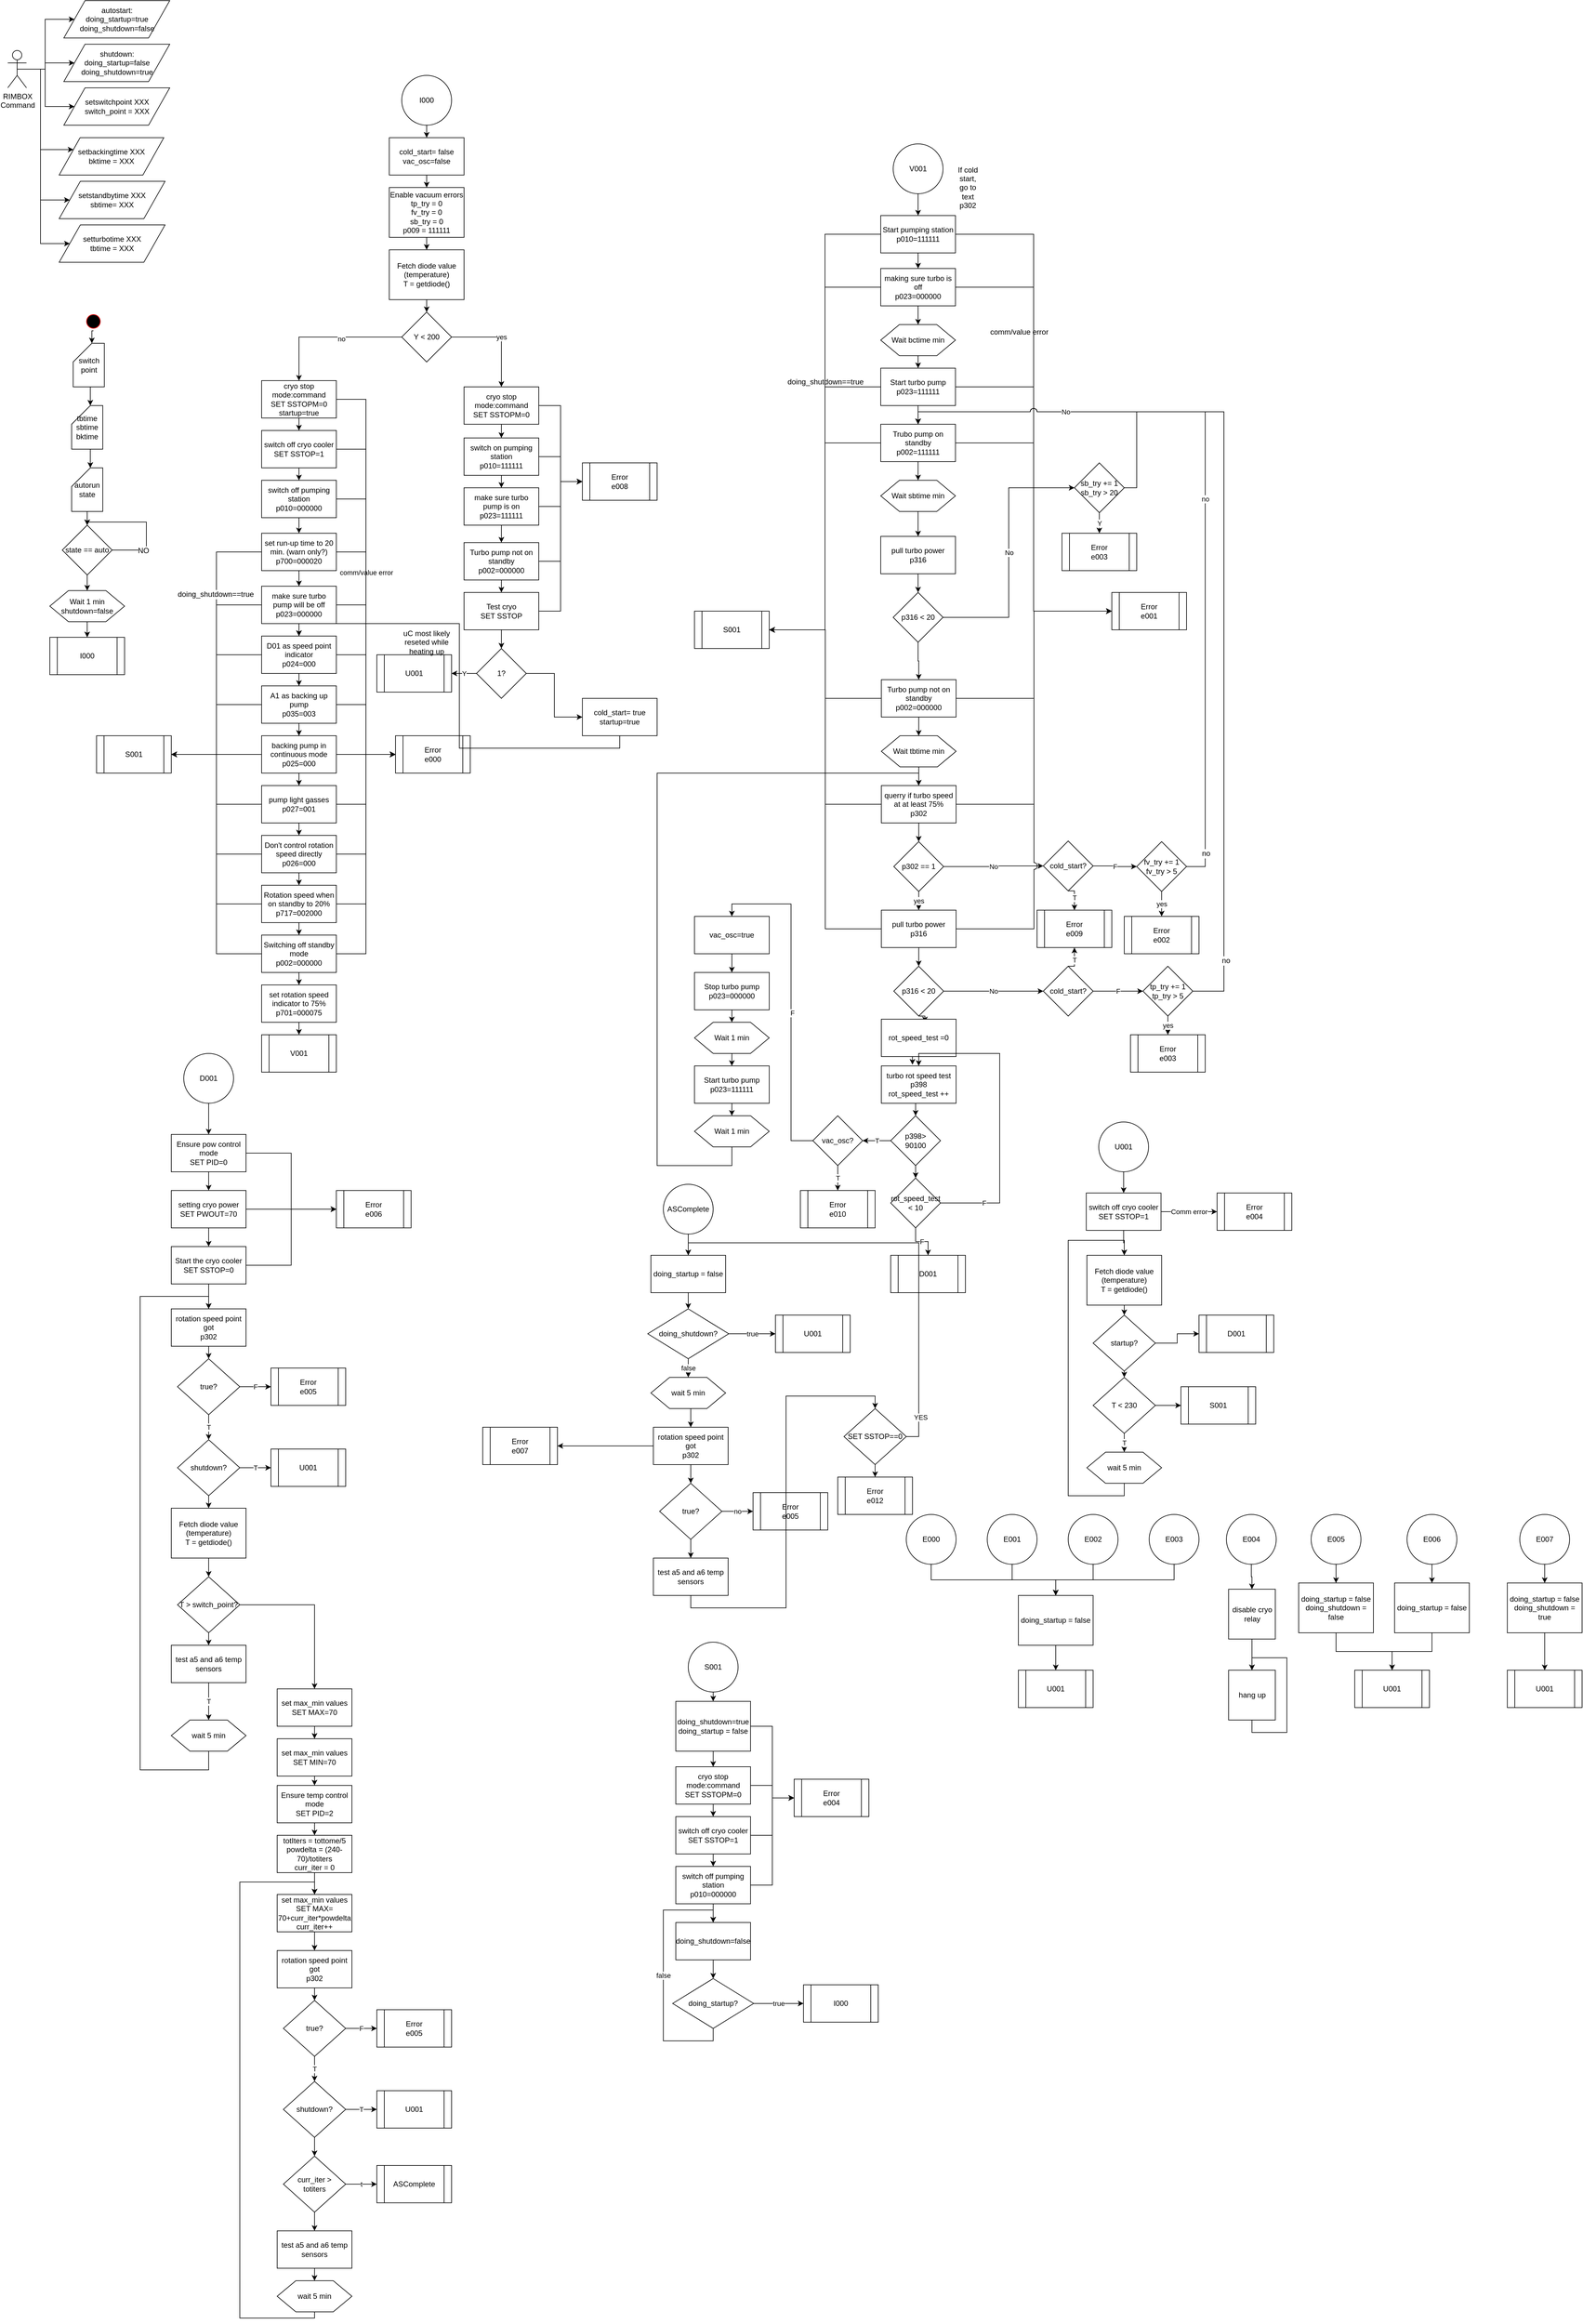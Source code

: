 <mxfile version="13.1.0" type="device"><diagram id="C5RBs43oDa-KdzZeNtuy" name="Page-1"><mxGraphModel dx="2123" dy="1775" grid="1" gridSize="10" guides="1" tooltips="1" connect="1" arrows="1" fold="1" page="1" pageScale="1" pageWidth="827" pageHeight="1169" math="0" shadow="0"><root><mxCell id="WIyWlLk6GJQsqaUBKTNV-0"/><mxCell id="WIyWlLk6GJQsqaUBKTNV-1" parent="WIyWlLk6GJQsqaUBKTNV-0"/><mxCell id="g0opmBMPbPz2WGXlfU-A-27" style="edgeStyle=orthogonalEdgeStyle;rounded=0;orthogonalLoop=1;jettySize=auto;html=1;exitX=0.5;exitY=0.5;exitDx=0;exitDy=0;exitPerimeter=0;entryX=0;entryY=0.5;entryDx=0;entryDy=0;" parent="WIyWlLk6GJQsqaUBKTNV-1" source="g0opmBMPbPz2WGXlfU-A-2" target="g0opmBMPbPz2WGXlfU-A-25" edge="1"><mxGeometry relative="1" as="geometry"/></mxCell><mxCell id="g0opmBMPbPz2WGXlfU-A-28" style="edgeStyle=orthogonalEdgeStyle;rounded=0;orthogonalLoop=1;jettySize=auto;html=1;exitX=0.5;exitY=0.5;exitDx=0;exitDy=0;exitPerimeter=0;entryX=0;entryY=0.5;entryDx=0;entryDy=0;" parent="WIyWlLk6GJQsqaUBKTNV-1" source="g0opmBMPbPz2WGXlfU-A-2" target="g0opmBMPbPz2WGXlfU-A-26" edge="1"><mxGeometry relative="1" as="geometry"/></mxCell><mxCell id="g0opmBMPbPz2WGXlfU-A-30" style="edgeStyle=orthogonalEdgeStyle;rounded=0;orthogonalLoop=1;jettySize=auto;html=1;exitX=0.5;exitY=0.5;exitDx=0;exitDy=0;exitPerimeter=0;entryX=0;entryY=0.5;entryDx=0;entryDy=0;" parent="WIyWlLk6GJQsqaUBKTNV-1" source="g0opmBMPbPz2WGXlfU-A-2" target="g0opmBMPbPz2WGXlfU-A-21" edge="1"><mxGeometry relative="1" as="geometry"><Array as="points"><mxPoint x="-702.5" y="-150"/><mxPoint x="-702.5" y="-230"/></Array></mxGeometry></mxCell><mxCell id="W3hccl5rGZzv7-8UR3mk-18" style="edgeStyle=orthogonalEdgeStyle;rounded=0;jumpStyle=arc;jumpSize=11;orthogonalLoop=1;jettySize=auto;html=1;exitX=0.5;exitY=0.5;exitDx=0;exitDy=0;exitPerimeter=0;entryX=0;entryY=0.25;entryDx=0;entryDy=0;" parent="WIyWlLk6GJQsqaUBKTNV-1" source="g0opmBMPbPz2WGXlfU-A-2" target="W3hccl5rGZzv7-8UR3mk-15" edge="1"><mxGeometry relative="1" as="geometry"><Array as="points"><mxPoint x="-710" y="-150"/><mxPoint x="-710" y="-21"/></Array></mxGeometry></mxCell><mxCell id="W3hccl5rGZzv7-8UR3mk-19" style="edgeStyle=orthogonalEdgeStyle;rounded=0;jumpStyle=arc;jumpSize=11;orthogonalLoop=1;jettySize=auto;html=1;exitX=0.5;exitY=0.5;exitDx=0;exitDy=0;exitPerimeter=0;entryX=0;entryY=0.5;entryDx=0;entryDy=0;" parent="WIyWlLk6GJQsqaUBKTNV-1" source="g0opmBMPbPz2WGXlfU-A-2" target="W3hccl5rGZzv7-8UR3mk-16" edge="1"><mxGeometry relative="1" as="geometry"><Array as="points"><mxPoint x="-710" y="-150"/><mxPoint x="-710" y="60"/></Array></mxGeometry></mxCell><mxCell id="W3hccl5rGZzv7-8UR3mk-20" style="edgeStyle=orthogonalEdgeStyle;rounded=0;jumpStyle=arc;jumpSize=11;orthogonalLoop=1;jettySize=auto;html=1;exitX=0.5;exitY=0.5;exitDx=0;exitDy=0;exitPerimeter=0;entryX=0;entryY=0.5;entryDx=0;entryDy=0;" parent="WIyWlLk6GJQsqaUBKTNV-1" source="g0opmBMPbPz2WGXlfU-A-2" target="W3hccl5rGZzv7-8UR3mk-17" edge="1"><mxGeometry relative="1" as="geometry"><Array as="points"><mxPoint x="-710" y="-150"/><mxPoint x="-710" y="130"/></Array></mxGeometry></mxCell><mxCell id="g0opmBMPbPz2WGXlfU-A-2" value="RIMBOX&lt;br&gt;Command" style="shape=umlActor;verticalLabelPosition=bottom;labelBackgroundColor=#ffffff;verticalAlign=top;html=1;outlineConnect=0;" parent="WIyWlLk6GJQsqaUBKTNV-1" vertex="1"><mxGeometry x="-762.5" y="-180" width="30" height="60" as="geometry"/></mxCell><mxCell id="GsCwYYlOHn54c6G1AKFZ-3" style="edgeStyle=orthogonalEdgeStyle;rounded=0;orthogonalLoop=1;jettySize=auto;html=1;exitX=0.5;exitY=1;exitDx=0;exitDy=0;exitPerimeter=0;entryX=0.5;entryY=0;entryDx=0;entryDy=0;" parent="WIyWlLk6GJQsqaUBKTNV-1" source="g0opmBMPbPz2WGXlfU-A-3" target="g0opmBMPbPz2WGXlfU-A-16" edge="1"><mxGeometry relative="1" as="geometry"/></mxCell><mxCell id="g0opmBMPbPz2WGXlfU-A-3" value="&lt;div&gt;autorun&lt;/div&gt;&lt;div&gt;state&lt;br&gt;&lt;/div&gt;" style="shape=card;whiteSpace=wrap;html=1;" parent="WIyWlLk6GJQsqaUBKTNV-1" vertex="1"><mxGeometry x="-660" y="490" width="50" height="70" as="geometry"/></mxCell><mxCell id="GsCwYYlOHn54c6G1AKFZ-2" style="edgeStyle=orthogonalEdgeStyle;rounded=0;orthogonalLoop=1;jettySize=auto;html=1;exitX=0.5;exitY=1;exitDx=0;exitDy=0;entryX=0;entryY=0;entryDx=30;entryDy=0;entryPerimeter=0;" parent="WIyWlLk6GJQsqaUBKTNV-1" source="g0opmBMPbPz2WGXlfU-A-6" target="GsCwYYlOHn54c6G1AKFZ-0" edge="1"><mxGeometry relative="1" as="geometry"/></mxCell><mxCell id="g0opmBMPbPz2WGXlfU-A-6" value="A" style="ellipse;html=1;shape=startState;fillColor=#000000;strokeColor=#ff0000;" parent="WIyWlLk6GJQsqaUBKTNV-1" vertex="1"><mxGeometry x="-640" y="240" width="30" height="30" as="geometry"/></mxCell><mxCell id="g0opmBMPbPz2WGXlfU-A-37" value="" style="edgeStyle=orthogonalEdgeStyle;rounded=0;orthogonalLoop=1;jettySize=auto;html=1;" parent="WIyWlLk6GJQsqaUBKTNV-1" source="g0opmBMPbPz2WGXlfU-A-16" target="g0opmBMPbPz2WGXlfU-A-34" edge="1"><mxGeometry relative="1" as="geometry"/></mxCell><mxCell id="g0opmBMPbPz2WGXlfU-A-16" value="state == auto" style="rhombus;whiteSpace=wrap;html=1;" parent="WIyWlLk6GJQsqaUBKTNV-1" vertex="1"><mxGeometry x="-675" y="582" width="80" height="80" as="geometry"/></mxCell><mxCell id="g0opmBMPbPz2WGXlfU-A-18" style="edgeStyle=orthogonalEdgeStyle;rounded=0;orthogonalLoop=1;jettySize=auto;html=1;exitX=1;exitY=0.5;exitDx=0;exitDy=0;entryX=0.5;entryY=0;entryDx=0;entryDy=0;" parent="WIyWlLk6GJQsqaUBKTNV-1" source="g0opmBMPbPz2WGXlfU-A-16" target="g0opmBMPbPz2WGXlfU-A-16" edge="1"><mxGeometry relative="1" as="geometry"><Array as="points"><mxPoint x="-540" y="622"/><mxPoint x="-540" y="577"/><mxPoint x="-635" y="577"/></Array></mxGeometry></mxCell><mxCell id="g0opmBMPbPz2WGXlfU-A-31" value="&lt;div&gt;NO&lt;/div&gt;" style="text;html=1;align=center;verticalAlign=middle;resizable=0;points=[];labelBackgroundColor=#ffffff;" parent="g0opmBMPbPz2WGXlfU-A-18" vertex="1" connectable="0"><mxGeometry x="-0.5" y="-1" relative="1" as="geometry"><mxPoint as="offset"/></mxGeometry></mxCell><mxCell id="g0opmBMPbPz2WGXlfU-A-21" value="&lt;div&gt;autostart:&lt;/div&gt;&lt;div&gt;doing_startup=true&lt;/div&gt;&lt;div&gt;doing_shutdown=false&lt;/div&gt;" style="shape=parallelogram;perimeter=parallelogramPerimeter;whiteSpace=wrap;html=1;" parent="WIyWlLk6GJQsqaUBKTNV-1" vertex="1"><mxGeometry x="-672.5" y="-260" width="170" height="60" as="geometry"/></mxCell><mxCell id="g0opmBMPbPz2WGXlfU-A-25" value="&lt;div&gt;shutdown:&lt;/div&gt;&lt;div&gt;doing_startup=false&lt;/div&gt;&lt;div&gt;doing_shutdown=true&lt;/div&gt;" style="shape=parallelogram;perimeter=parallelogramPerimeter;whiteSpace=wrap;html=1;" parent="WIyWlLk6GJQsqaUBKTNV-1" vertex="1"><mxGeometry x="-672.5" y="-190" width="170" height="60" as="geometry"/></mxCell><mxCell id="g0opmBMPbPz2WGXlfU-A-26" value="&lt;div&gt;setswitchpoint XXX&lt;/div&gt;&lt;div&gt;switch_point = XXX&lt;br&gt;&lt;/div&gt;" style="shape=parallelogram;perimeter=parallelogramPerimeter;whiteSpace=wrap;html=1;" parent="WIyWlLk6GJQsqaUBKTNV-1" vertex="1"><mxGeometry x="-672.5" y="-120" width="170" height="60" as="geometry"/></mxCell><mxCell id="g0opmBMPbPz2WGXlfU-A-72" value="" style="edgeStyle=orthogonalEdgeStyle;rounded=0;orthogonalLoop=1;jettySize=auto;html=1;" parent="WIyWlLk6GJQsqaUBKTNV-1" source="g0opmBMPbPz2WGXlfU-A-34" target="g0opmBMPbPz2WGXlfU-A-71" edge="1"><mxGeometry relative="1" as="geometry"/></mxCell><mxCell id="g0opmBMPbPz2WGXlfU-A-34" value="&lt;div&gt;Wait 1 min&lt;/div&gt;&lt;div&gt;shutdown=false&lt;br&gt;&lt;/div&gt;" style="shape=hexagon;perimeter=hexagonPerimeter2;whiteSpace=wrap;html=1;" parent="WIyWlLk6GJQsqaUBKTNV-1" vertex="1"><mxGeometry x="-695" y="687" width="120" height="50" as="geometry"/></mxCell><mxCell id="GsCwYYlOHn54c6G1AKFZ-17" style="edgeStyle=orthogonalEdgeStyle;rounded=0;orthogonalLoop=1;jettySize=auto;html=1;exitX=0.5;exitY=1;exitDx=0;exitDy=0;entryX=0.5;entryY=0;entryDx=0;entryDy=0;" parent="WIyWlLk6GJQsqaUBKTNV-1" source="g0opmBMPbPz2WGXlfU-A-39" target="GsCwYYlOHn54c6G1AKFZ-4" edge="1"><mxGeometry relative="1" as="geometry"/></mxCell><mxCell id="g0opmBMPbPz2WGXlfU-A-39" value="&lt;div&gt;Enable vacuum errors&lt;br&gt;&lt;/div&gt;&lt;div&gt;tp_try = 0&lt;/div&gt;&lt;div&gt;fv_try = 0&lt;/div&gt;&lt;div&gt;sb_try = 0&lt;br&gt;&lt;/div&gt;&lt;div&gt;p009 = 111111&lt;br&gt;&lt;/div&gt;" style="rounded=0;whiteSpace=wrap;html=1;" parent="WIyWlLk6GJQsqaUBKTNV-1" vertex="1"><mxGeometry x="-150" y="40" width="120" height="80" as="geometry"/></mxCell><mxCell id="g0opmBMPbPz2WGXlfU-A-42" value="&lt;div&gt;Error&lt;/div&gt;&lt;div&gt;e000&lt;br&gt;&lt;/div&gt;" style="shape=process;whiteSpace=wrap;html=1;backgroundOutline=1;" parent="WIyWlLk6GJQsqaUBKTNV-1" vertex="1"><mxGeometry x="-140" y="920" width="120" height="60" as="geometry"/></mxCell><mxCell id="g0opmBMPbPz2WGXlfU-A-53" value="" style="edgeStyle=orthogonalEdgeStyle;rounded=0;orthogonalLoop=1;jettySize=auto;html=1;" parent="WIyWlLk6GJQsqaUBKTNV-1" source="g0opmBMPbPz2WGXlfU-A-50" target="g0opmBMPbPz2WGXlfU-A-52" edge="1"><mxGeometry relative="1" as="geometry"/></mxCell><mxCell id="g0opmBMPbPz2WGXlfU-A-58" value="&#xA;&lt;!--StartFragment--&gt;&lt;div&gt;comm/value error&lt;/div&gt;&lt;!--EndFragment--&gt;&#xA;&#xA;" style="edgeStyle=orthogonalEdgeStyle;rounded=0;orthogonalLoop=1;jettySize=auto;html=1;entryX=0;entryY=0.5;entryDx=0;entryDy=0;" parent="WIyWlLk6GJQsqaUBKTNV-1" source="g0opmBMPbPz2WGXlfU-A-50" target="g0opmBMPbPz2WGXlfU-A-42" edge="1"><mxGeometry relative="1" as="geometry"/></mxCell><mxCell id="g0opmBMPbPz2WGXlfU-A-50" value="&lt;div&gt;cryo stop mode:command&lt;/div&gt;&lt;div&gt;SET SSTOPM=0&lt;/div&gt;&lt;div&gt;startup=true&lt;br&gt;&lt;/div&gt;" style="rounded=0;whiteSpace=wrap;html=1;" parent="WIyWlLk6GJQsqaUBKTNV-1" vertex="1"><mxGeometry x="-355" y="350" width="120" height="60" as="geometry"/></mxCell><mxCell id="g0opmBMPbPz2WGXlfU-A-55" value="" style="edgeStyle=orthogonalEdgeStyle;rounded=0;orthogonalLoop=1;jettySize=auto;html=1;entryX=0.5;entryY=0;entryDx=0;entryDy=0;" parent="WIyWlLk6GJQsqaUBKTNV-1" source="g0opmBMPbPz2WGXlfU-A-52" target="g0opmBMPbPz2WGXlfU-A-54" edge="1"><mxGeometry relative="1" as="geometry"><mxPoint x="-295.059" y="519.5" as="targetPoint"/></mxGeometry></mxCell><mxCell id="g0opmBMPbPz2WGXlfU-A-60" style="edgeStyle=orthogonalEdgeStyle;rounded=0;orthogonalLoop=1;jettySize=auto;html=1;exitX=1;exitY=0.5;exitDx=0;exitDy=0;entryX=0;entryY=0.5;entryDx=0;entryDy=0;" parent="WIyWlLk6GJQsqaUBKTNV-1" source="g0opmBMPbPz2WGXlfU-A-52" target="g0opmBMPbPz2WGXlfU-A-42" edge="1"><mxGeometry relative="1" as="geometry"/></mxCell><mxCell id="g0opmBMPbPz2WGXlfU-A-52" value="&lt;div&gt;switch off cryo cooler&lt;/div&gt;&lt;div&gt;SET SSTOP=1&lt;br&gt;&lt;/div&gt;" style="rounded=0;whiteSpace=wrap;html=1;" parent="WIyWlLk6GJQsqaUBKTNV-1" vertex="1"><mxGeometry x="-355" y="430" width="120" height="60" as="geometry"/></mxCell><mxCell id="g0opmBMPbPz2WGXlfU-A-57" value="" style="edgeStyle=orthogonalEdgeStyle;rounded=0;orthogonalLoop=1;jettySize=auto;html=1;" parent="WIyWlLk6GJQsqaUBKTNV-1" source="g0opmBMPbPz2WGXlfU-A-54" target="g0opmBMPbPz2WGXlfU-A-56" edge="1"><mxGeometry relative="1" as="geometry"/></mxCell><mxCell id="g0opmBMPbPz2WGXlfU-A-61" style="edgeStyle=orthogonalEdgeStyle;rounded=0;orthogonalLoop=1;jettySize=auto;html=1;exitX=1;exitY=0.5;exitDx=0;exitDy=0;entryX=0;entryY=0.5;entryDx=0;entryDy=0;" parent="WIyWlLk6GJQsqaUBKTNV-1" source="g0opmBMPbPz2WGXlfU-A-54" target="g0opmBMPbPz2WGXlfU-A-42" edge="1"><mxGeometry relative="1" as="geometry"/></mxCell><mxCell id="g0opmBMPbPz2WGXlfU-A-54" value="&lt;div&gt;switch off pumping station&lt;/div&gt;&lt;div&gt;p010=000000&lt;br&gt;&lt;/div&gt;" style="rounded=0;whiteSpace=wrap;html=1;" parent="WIyWlLk6GJQsqaUBKTNV-1" vertex="1"><mxGeometry x="-355" y="510" width="120" height="60" as="geometry"/></mxCell><mxCell id="g0opmBMPbPz2WGXlfU-A-62" style="edgeStyle=orthogonalEdgeStyle;rounded=0;orthogonalLoop=1;jettySize=auto;html=1;exitX=1;exitY=0.5;exitDx=0;exitDy=0;entryX=0;entryY=0.5;entryDx=0;entryDy=0;" parent="WIyWlLk6GJQsqaUBKTNV-1" source="g0opmBMPbPz2WGXlfU-A-56" target="g0opmBMPbPz2WGXlfU-A-42" edge="1"><mxGeometry relative="1" as="geometry"/></mxCell><mxCell id="g0opmBMPbPz2WGXlfU-A-64" style="edgeStyle=orthogonalEdgeStyle;rounded=0;orthogonalLoop=1;jettySize=auto;html=1;entryX=1;entryY=0.5;entryDx=0;entryDy=0;" parent="WIyWlLk6GJQsqaUBKTNV-1" source="g0opmBMPbPz2WGXlfU-A-56" target="g0opmBMPbPz2WGXlfU-A-63" edge="1"><mxGeometry relative="1" as="geometry"/></mxCell><mxCell id="g0opmBMPbPz2WGXlfU-A-65" value="doing_shutdown==true" style="text;html=1;align=center;verticalAlign=middle;resizable=0;points=[];labelBackgroundColor=#ffffff;" parent="g0opmBMPbPz2WGXlfU-A-64" vertex="1" connectable="0"><mxGeometry x="-0.404" y="-2" relative="1" as="geometry"><mxPoint as="offset"/></mxGeometry></mxCell><mxCell id="g0opmBMPbPz2WGXlfU-A-68" value="" style="edgeStyle=orthogonalEdgeStyle;rounded=0;orthogonalLoop=1;jettySize=auto;html=1;" parent="WIyWlLk6GJQsqaUBKTNV-1" source="g0opmBMPbPz2WGXlfU-A-56" target="g0opmBMPbPz2WGXlfU-A-67" edge="1"><mxGeometry relative="1" as="geometry"/></mxCell><mxCell id="g0opmBMPbPz2WGXlfU-A-56" value="&lt;div&gt;set run-up time to 20 min. (warn only?)&lt;/div&gt;&lt;div&gt;p700=000020&lt;br&gt;&lt;/div&gt;" style="rounded=0;whiteSpace=wrap;html=1;" parent="WIyWlLk6GJQsqaUBKTNV-1" vertex="1"><mxGeometry x="-355" y="595" width="120" height="60" as="geometry"/></mxCell><mxCell id="g0opmBMPbPz2WGXlfU-A-63" value="S001" style="shape=process;whiteSpace=wrap;html=1;backgroundOutline=1;" parent="WIyWlLk6GJQsqaUBKTNV-1" vertex="1"><mxGeometry x="-620" y="920" width="120" height="60" as="geometry"/></mxCell><mxCell id="g0opmBMPbPz2WGXlfU-A-69" style="edgeStyle=orthogonalEdgeStyle;rounded=0;orthogonalLoop=1;jettySize=auto;html=1;exitX=1;exitY=0.5;exitDx=0;exitDy=0;entryX=0;entryY=0.5;entryDx=0;entryDy=0;" parent="WIyWlLk6GJQsqaUBKTNV-1" source="g0opmBMPbPz2WGXlfU-A-67" target="g0opmBMPbPz2WGXlfU-A-42" edge="1"><mxGeometry relative="1" as="geometry"/></mxCell><mxCell id="g0opmBMPbPz2WGXlfU-A-70" style="edgeStyle=orthogonalEdgeStyle;rounded=0;orthogonalLoop=1;jettySize=auto;html=1;exitX=0;exitY=0.5;exitDx=0;exitDy=0;entryX=1;entryY=0.5;entryDx=0;entryDy=0;" parent="WIyWlLk6GJQsqaUBKTNV-1" source="g0opmBMPbPz2WGXlfU-A-67" target="g0opmBMPbPz2WGXlfU-A-63" edge="1"><mxGeometry relative="1" as="geometry"/></mxCell><mxCell id="g0opmBMPbPz2WGXlfU-A-76" value="" style="edgeStyle=orthogonalEdgeStyle;rounded=0;orthogonalLoop=1;jettySize=auto;html=1;" parent="WIyWlLk6GJQsqaUBKTNV-1" source="g0opmBMPbPz2WGXlfU-A-67" target="g0opmBMPbPz2WGXlfU-A-75" edge="1"><mxGeometry relative="1" as="geometry"/></mxCell><mxCell id="g0opmBMPbPz2WGXlfU-A-67" value="&lt;div&gt;make sure turbo pump will be off&lt;/div&gt;&lt;div&gt;p023=000000&lt;/div&gt;" style="rounded=0;whiteSpace=wrap;html=1;" parent="WIyWlLk6GJQsqaUBKTNV-1" vertex="1"><mxGeometry x="-355" y="680" width="120" height="60" as="geometry"/></mxCell><mxCell id="g0opmBMPbPz2WGXlfU-A-71" value="I000" style="shape=process;whiteSpace=wrap;html=1;backgroundOutline=1;" parent="WIyWlLk6GJQsqaUBKTNV-1" vertex="1"><mxGeometry x="-695" y="762" width="120" height="60" as="geometry"/></mxCell><mxCell id="M4d6hZkcCZDBI9hpoT1y-32" style="edgeStyle=orthogonalEdgeStyle;rounded=0;orthogonalLoop=1;jettySize=auto;html=1;exitX=0.5;exitY=1;exitDx=0;exitDy=0;entryX=0.5;entryY=0;entryDx=0;entryDy=0;" parent="WIyWlLk6GJQsqaUBKTNV-1" source="g0opmBMPbPz2WGXlfU-A-73" target="M4d6hZkcCZDBI9hpoT1y-30" edge="1"><mxGeometry relative="1" as="geometry"/></mxCell><mxCell id="g0opmBMPbPz2WGXlfU-A-73" value="&lt;div&gt;I000&lt;/div&gt;" style="ellipse;whiteSpace=wrap;html=1;aspect=fixed;" parent="WIyWlLk6GJQsqaUBKTNV-1" vertex="1"><mxGeometry x="-130" y="-140" width="80" height="80" as="geometry"/></mxCell><mxCell id="g0opmBMPbPz2WGXlfU-A-77" style="edgeStyle=orthogonalEdgeStyle;rounded=0;orthogonalLoop=1;jettySize=auto;html=1;exitX=1;exitY=0.5;exitDx=0;exitDy=0;entryX=0;entryY=0.5;entryDx=0;entryDy=0;" parent="WIyWlLk6GJQsqaUBKTNV-1" source="g0opmBMPbPz2WGXlfU-A-75" target="g0opmBMPbPz2WGXlfU-A-42" edge="1"><mxGeometry relative="1" as="geometry"/></mxCell><mxCell id="g0opmBMPbPz2WGXlfU-A-78" style="edgeStyle=orthogonalEdgeStyle;rounded=0;orthogonalLoop=1;jettySize=auto;html=1;exitX=0;exitY=0.5;exitDx=0;exitDy=0;entryX=1;entryY=0.5;entryDx=0;entryDy=0;" parent="WIyWlLk6GJQsqaUBKTNV-1" source="g0opmBMPbPz2WGXlfU-A-75" target="g0opmBMPbPz2WGXlfU-A-63" edge="1"><mxGeometry relative="1" as="geometry"/></mxCell><mxCell id="g0opmBMPbPz2WGXlfU-A-80" value="" style="edgeStyle=orthogonalEdgeStyle;rounded=0;orthogonalLoop=1;jettySize=auto;html=1;" parent="WIyWlLk6GJQsqaUBKTNV-1" source="g0opmBMPbPz2WGXlfU-A-75" target="g0opmBMPbPz2WGXlfU-A-79" edge="1"><mxGeometry relative="1" as="geometry"/></mxCell><mxCell id="g0opmBMPbPz2WGXlfU-A-75" value="&lt;div&gt;D01 as speed point indicator&lt;/div&gt;&lt;div&gt;p024=000&lt;br&gt;&lt;/div&gt;" style="rounded=0;whiteSpace=wrap;html=1;" parent="WIyWlLk6GJQsqaUBKTNV-1" vertex="1"><mxGeometry x="-355" y="760" width="120" height="60" as="geometry"/></mxCell><mxCell id="g0opmBMPbPz2WGXlfU-A-81" style="edgeStyle=orthogonalEdgeStyle;rounded=0;orthogonalLoop=1;jettySize=auto;html=1;exitX=1;exitY=0.5;exitDx=0;exitDy=0;entryX=0;entryY=0.5;entryDx=0;entryDy=0;" parent="WIyWlLk6GJQsqaUBKTNV-1" source="g0opmBMPbPz2WGXlfU-A-79" target="g0opmBMPbPz2WGXlfU-A-42" edge="1"><mxGeometry relative="1" as="geometry"/></mxCell><mxCell id="g0opmBMPbPz2WGXlfU-A-82" style="edgeStyle=orthogonalEdgeStyle;rounded=0;orthogonalLoop=1;jettySize=auto;html=1;exitX=0;exitY=0.5;exitDx=0;exitDy=0;entryX=1;entryY=0.5;entryDx=0;entryDy=0;" parent="WIyWlLk6GJQsqaUBKTNV-1" source="g0opmBMPbPz2WGXlfU-A-79" target="g0opmBMPbPz2WGXlfU-A-63" edge="1"><mxGeometry relative="1" as="geometry"/></mxCell><mxCell id="g0opmBMPbPz2WGXlfU-A-84" value="" style="edgeStyle=orthogonalEdgeStyle;rounded=0;orthogonalLoop=1;jettySize=auto;html=1;" parent="WIyWlLk6GJQsqaUBKTNV-1" source="g0opmBMPbPz2WGXlfU-A-79" target="g0opmBMPbPz2WGXlfU-A-83" edge="1"><mxGeometry relative="1" as="geometry"/></mxCell><mxCell id="g0opmBMPbPz2WGXlfU-A-79" value="&lt;div&gt;A1 as backing up pump&lt;/div&gt;&lt;div&gt;p035=003&lt;br&gt;&lt;/div&gt;" style="rounded=0;whiteSpace=wrap;html=1;" parent="WIyWlLk6GJQsqaUBKTNV-1" vertex="1"><mxGeometry x="-355" y="840" width="120" height="60" as="geometry"/></mxCell><mxCell id="g0opmBMPbPz2WGXlfU-A-85" style="edgeStyle=orthogonalEdgeStyle;rounded=0;orthogonalLoop=1;jettySize=auto;html=1;exitX=1;exitY=0.5;exitDx=0;exitDy=0;entryX=0;entryY=0.5;entryDx=0;entryDy=0;" parent="WIyWlLk6GJQsqaUBKTNV-1" source="g0opmBMPbPz2WGXlfU-A-83" target="g0opmBMPbPz2WGXlfU-A-42" edge="1"><mxGeometry relative="1" as="geometry"/></mxCell><mxCell id="g0opmBMPbPz2WGXlfU-A-86" style="edgeStyle=orthogonalEdgeStyle;rounded=0;orthogonalLoop=1;jettySize=auto;html=1;exitX=0;exitY=0.5;exitDx=0;exitDy=0;entryX=1;entryY=0.5;entryDx=0;entryDy=0;" parent="WIyWlLk6GJQsqaUBKTNV-1" source="g0opmBMPbPz2WGXlfU-A-83" target="g0opmBMPbPz2WGXlfU-A-63" edge="1"><mxGeometry relative="1" as="geometry"/></mxCell><mxCell id="g0opmBMPbPz2WGXlfU-A-90" value="" style="edgeStyle=orthogonalEdgeStyle;rounded=0;orthogonalLoop=1;jettySize=auto;html=1;" parent="WIyWlLk6GJQsqaUBKTNV-1" source="g0opmBMPbPz2WGXlfU-A-83" target="g0opmBMPbPz2WGXlfU-A-89" edge="1"><mxGeometry relative="1" as="geometry"/></mxCell><mxCell id="g0opmBMPbPz2WGXlfU-A-83" value="&lt;div&gt;backing pump in continuous mode&lt;/div&gt;&lt;div&gt;p025=000&lt;br&gt;&lt;/div&gt;" style="rounded=0;whiteSpace=wrap;html=1;" parent="WIyWlLk6GJQsqaUBKTNV-1" vertex="1"><mxGeometry x="-355" y="920" width="120" height="60" as="geometry"/></mxCell><mxCell id="g0opmBMPbPz2WGXlfU-A-93" style="edgeStyle=orthogonalEdgeStyle;rounded=0;orthogonalLoop=1;jettySize=auto;html=1;exitX=1;exitY=0.5;exitDx=0;exitDy=0;entryX=0;entryY=0.5;entryDx=0;entryDy=0;" parent="WIyWlLk6GJQsqaUBKTNV-1" source="g0opmBMPbPz2WGXlfU-A-89" target="g0opmBMPbPz2WGXlfU-A-42" edge="1"><mxGeometry relative="1" as="geometry"/></mxCell><mxCell id="g0opmBMPbPz2WGXlfU-A-94" style="edgeStyle=orthogonalEdgeStyle;rounded=0;orthogonalLoop=1;jettySize=auto;html=1;exitX=0;exitY=0.5;exitDx=0;exitDy=0;entryX=1;entryY=0.5;entryDx=0;entryDy=0;" parent="WIyWlLk6GJQsqaUBKTNV-1" source="g0opmBMPbPz2WGXlfU-A-89" target="g0opmBMPbPz2WGXlfU-A-63" edge="1"><mxGeometry relative="1" as="geometry"/></mxCell><mxCell id="g0opmBMPbPz2WGXlfU-A-96" style="edgeStyle=orthogonalEdgeStyle;rounded=0;orthogonalLoop=1;jettySize=auto;html=1;exitX=0.5;exitY=1;exitDx=0;exitDy=0;entryX=0.5;entryY=0;entryDx=0;entryDy=0;" parent="WIyWlLk6GJQsqaUBKTNV-1" source="g0opmBMPbPz2WGXlfU-A-89" target="g0opmBMPbPz2WGXlfU-A-95" edge="1"><mxGeometry relative="1" as="geometry"/></mxCell><mxCell id="g0opmBMPbPz2WGXlfU-A-89" value="&lt;div&gt;pump light gasses&lt;/div&gt;&lt;div&gt;p027=001&lt;br&gt;&lt;/div&gt;" style="rounded=0;whiteSpace=wrap;html=1;" parent="WIyWlLk6GJQsqaUBKTNV-1" vertex="1"><mxGeometry x="-355" y="1000" width="120" height="60" as="geometry"/></mxCell><mxCell id="g0opmBMPbPz2WGXlfU-A-97" style="edgeStyle=orthogonalEdgeStyle;rounded=0;orthogonalLoop=1;jettySize=auto;html=1;exitX=1;exitY=0.5;exitDx=0;exitDy=0;entryX=0;entryY=0.5;entryDx=0;entryDy=0;" parent="WIyWlLk6GJQsqaUBKTNV-1" source="g0opmBMPbPz2WGXlfU-A-95" target="g0opmBMPbPz2WGXlfU-A-42" edge="1"><mxGeometry relative="1" as="geometry"/></mxCell><mxCell id="g0opmBMPbPz2WGXlfU-A-98" style="edgeStyle=orthogonalEdgeStyle;rounded=0;orthogonalLoop=1;jettySize=auto;html=1;exitX=0;exitY=0.5;exitDx=0;exitDy=0;entryX=1;entryY=0.5;entryDx=0;entryDy=0;" parent="WIyWlLk6GJQsqaUBKTNV-1" source="g0opmBMPbPz2WGXlfU-A-95" target="g0opmBMPbPz2WGXlfU-A-63" edge="1"><mxGeometry relative="1" as="geometry"/></mxCell><mxCell id="g0opmBMPbPz2WGXlfU-A-103" style="edgeStyle=orthogonalEdgeStyle;rounded=0;orthogonalLoop=1;jettySize=auto;html=1;exitX=0.5;exitY=1;exitDx=0;exitDy=0;entryX=0.5;entryY=0;entryDx=0;entryDy=0;" parent="WIyWlLk6GJQsqaUBKTNV-1" source="g0opmBMPbPz2WGXlfU-A-95" target="g0opmBMPbPz2WGXlfU-A-102" edge="1"><mxGeometry relative="1" as="geometry"/></mxCell><mxCell id="g0opmBMPbPz2WGXlfU-A-95" value="&lt;div&gt;Don't control rotation speed directly&lt;/div&gt;&lt;div&gt;p026=000&lt;br&gt;&lt;/div&gt;" style="rounded=0;whiteSpace=wrap;html=1;" parent="WIyWlLk6GJQsqaUBKTNV-1" vertex="1"><mxGeometry x="-355" y="1080" width="120" height="60" as="geometry"/></mxCell><mxCell id="g0opmBMPbPz2WGXlfU-A-104" style="edgeStyle=orthogonalEdgeStyle;rounded=0;orthogonalLoop=1;jettySize=auto;html=1;exitX=1;exitY=0.5;exitDx=0;exitDy=0;entryX=0;entryY=0.5;entryDx=0;entryDy=0;" parent="WIyWlLk6GJQsqaUBKTNV-1" source="g0opmBMPbPz2WGXlfU-A-102" target="g0opmBMPbPz2WGXlfU-A-42" edge="1"><mxGeometry relative="1" as="geometry"/></mxCell><mxCell id="g0opmBMPbPz2WGXlfU-A-105" style="edgeStyle=orthogonalEdgeStyle;rounded=0;orthogonalLoop=1;jettySize=auto;html=1;exitX=0;exitY=0.5;exitDx=0;exitDy=0;entryX=1;entryY=0.5;entryDx=0;entryDy=0;" parent="WIyWlLk6GJQsqaUBKTNV-1" source="g0opmBMPbPz2WGXlfU-A-102" target="g0opmBMPbPz2WGXlfU-A-63" edge="1"><mxGeometry relative="1" as="geometry"/></mxCell><mxCell id="g0opmBMPbPz2WGXlfU-A-107" style="edgeStyle=orthogonalEdgeStyle;rounded=0;orthogonalLoop=1;jettySize=auto;html=1;exitX=0.5;exitY=1;exitDx=0;exitDy=0;entryX=0.5;entryY=0;entryDx=0;entryDy=0;" parent="WIyWlLk6GJQsqaUBKTNV-1" source="g0opmBMPbPz2WGXlfU-A-102" target="g0opmBMPbPz2WGXlfU-A-106" edge="1"><mxGeometry relative="1" as="geometry"/></mxCell><mxCell id="g0opmBMPbPz2WGXlfU-A-102" value="&lt;div&gt;Rotation speed when on standby to 20%&lt;/div&gt;p717=002000" style="rounded=0;whiteSpace=wrap;html=1;" parent="WIyWlLk6GJQsqaUBKTNV-1" vertex="1"><mxGeometry x="-355" y="1160" width="120" height="60" as="geometry"/></mxCell><mxCell id="g0opmBMPbPz2WGXlfU-A-108" style="edgeStyle=orthogonalEdgeStyle;rounded=0;orthogonalLoop=1;jettySize=auto;html=1;exitX=1;exitY=0.5;exitDx=0;exitDy=0;entryX=0;entryY=0.5;entryDx=0;entryDy=0;" parent="WIyWlLk6GJQsqaUBKTNV-1" source="g0opmBMPbPz2WGXlfU-A-106" target="g0opmBMPbPz2WGXlfU-A-42" edge="1"><mxGeometry relative="1" as="geometry"/></mxCell><mxCell id="g0opmBMPbPz2WGXlfU-A-109" style="edgeStyle=orthogonalEdgeStyle;rounded=0;orthogonalLoop=1;jettySize=auto;html=1;exitX=0;exitY=0.5;exitDx=0;exitDy=0;entryX=1;entryY=0.5;entryDx=0;entryDy=0;" parent="WIyWlLk6GJQsqaUBKTNV-1" source="g0opmBMPbPz2WGXlfU-A-106" target="g0opmBMPbPz2WGXlfU-A-63" edge="1"><mxGeometry relative="1" as="geometry"/></mxCell><mxCell id="M4d6hZkcCZDBI9hpoT1y-43" style="edgeStyle=orthogonalEdgeStyle;rounded=0;orthogonalLoop=1;jettySize=auto;html=1;exitX=0.5;exitY=1;exitDx=0;exitDy=0;entryX=0.5;entryY=0;entryDx=0;entryDy=0;" parent="WIyWlLk6GJQsqaUBKTNV-1" source="g0opmBMPbPz2WGXlfU-A-106" target="M4d6hZkcCZDBI9hpoT1y-42" edge="1"><mxGeometry relative="1" as="geometry"/></mxCell><mxCell id="g0opmBMPbPz2WGXlfU-A-106" value="&lt;div&gt;Switching off standby mode&lt;/div&gt;&lt;div&gt;p002=000000&lt;br&gt;&lt;/div&gt;" style="rounded=0;whiteSpace=wrap;html=1;" parent="WIyWlLk6GJQsqaUBKTNV-1" vertex="1"><mxGeometry x="-355" y="1240" width="120" height="60" as="geometry"/></mxCell><mxCell id="g0opmBMPbPz2WGXlfU-A-110" value="V001" style="shape=process;whiteSpace=wrap;html=1;backgroundOutline=1;" parent="WIyWlLk6GJQsqaUBKTNV-1" vertex="1"><mxGeometry x="-355" y="1400" width="120" height="60" as="geometry"/></mxCell><mxCell id="g0opmBMPbPz2WGXlfU-A-118" style="edgeStyle=orthogonalEdgeStyle;rounded=0;orthogonalLoop=1;jettySize=auto;html=1;exitX=0.5;exitY=1;exitDx=0;exitDy=0;entryX=0.5;entryY=0;entryDx=0;entryDy=0;" parent="WIyWlLk6GJQsqaUBKTNV-1" source="g0opmBMPbPz2WGXlfU-A-112" target="g0opmBMPbPz2WGXlfU-A-117" edge="1"><mxGeometry relative="1" as="geometry"/></mxCell><mxCell id="g0opmBMPbPz2WGXlfU-A-112" value="V001" style="ellipse;whiteSpace=wrap;html=1;aspect=fixed;" parent="WIyWlLk6GJQsqaUBKTNV-1" vertex="1"><mxGeometry x="659" y="-30" width="80" height="80" as="geometry"/></mxCell><mxCell id="g0opmBMPbPz2WGXlfU-A-114" value="S001" style="shape=process;whiteSpace=wrap;html=1;backgroundOutline=1;" parent="WIyWlLk6GJQsqaUBKTNV-1" vertex="1"><mxGeometry x="340" y="720" width="120" height="60" as="geometry"/></mxCell><mxCell id="g0opmBMPbPz2WGXlfU-A-116" value="&lt;div&gt;Error&lt;/div&gt;&lt;div&gt;e001&lt;/div&gt;" style="shape=process;whiteSpace=wrap;html=1;backgroundOutline=1;" parent="WIyWlLk6GJQsqaUBKTNV-1" vertex="1"><mxGeometry x="1010" y="690" width="120" height="60" as="geometry"/></mxCell><mxCell id="g0opmBMPbPz2WGXlfU-A-119" style="edgeStyle=orthogonalEdgeStyle;rounded=0;orthogonalLoop=1;jettySize=auto;html=1;exitX=0;exitY=0.5;exitDx=0;exitDy=0;entryX=1;entryY=0.5;entryDx=0;entryDy=0;" parent="WIyWlLk6GJQsqaUBKTNV-1" source="g0opmBMPbPz2WGXlfU-A-117" target="g0opmBMPbPz2WGXlfU-A-114" edge="1"><mxGeometry relative="1" as="geometry"/></mxCell><mxCell id="g0opmBMPbPz2WGXlfU-A-122" value="doing_shutdown==true" style="text;html=1;align=center;verticalAlign=middle;resizable=0;points=[];labelBackgroundColor=#ffffff;" parent="g0opmBMPbPz2WGXlfU-A-119" vertex="1" connectable="0"><mxGeometry x="-0.198" relative="1" as="geometry"><mxPoint as="offset"/></mxGeometry></mxCell><mxCell id="g0opmBMPbPz2WGXlfU-A-124" style="edgeStyle=orthogonalEdgeStyle;rounded=0;orthogonalLoop=1;jettySize=auto;html=1;exitX=0.5;exitY=1;exitDx=0;exitDy=0;entryX=0.5;entryY=0;entryDx=0;entryDy=0;" parent="WIyWlLk6GJQsqaUBKTNV-1" source="g0opmBMPbPz2WGXlfU-A-117" target="g0opmBMPbPz2WGXlfU-A-123" edge="1"><mxGeometry relative="1" as="geometry"/></mxCell><mxCell id="g0opmBMPbPz2WGXlfU-A-130" style="edgeStyle=orthogonalEdgeStyle;rounded=0;orthogonalLoop=1;jettySize=auto;html=1;exitX=1;exitY=0.5;exitDx=0;exitDy=0;entryX=0;entryY=0.5;entryDx=0;entryDy=0;" parent="WIyWlLk6GJQsqaUBKTNV-1" source="g0opmBMPbPz2WGXlfU-A-117" target="g0opmBMPbPz2WGXlfU-A-116" edge="1"><mxGeometry relative="1" as="geometry"/></mxCell><mxCell id="g0opmBMPbPz2WGXlfU-A-131" value="&lt;div&gt;comm/value error&lt;/div&gt;" style="text;html=1;align=center;verticalAlign=middle;resizable=0;points=[];labelBackgroundColor=#ffffff;" parent="g0opmBMPbPz2WGXlfU-A-130" vertex="1" connectable="0"><mxGeometry x="-0.341" y="-24" relative="1" as="geometry"><mxPoint as="offset"/></mxGeometry></mxCell><mxCell id="g0opmBMPbPz2WGXlfU-A-117" value="&lt;div&gt;Start pumping station&lt;/div&gt;&lt;div&gt;p010=111111&lt;br&gt;&lt;/div&gt;" style="rounded=0;whiteSpace=wrap;html=1;" parent="WIyWlLk6GJQsqaUBKTNV-1" vertex="1"><mxGeometry x="639" y="85" width="120" height="60" as="geometry"/></mxCell><mxCell id="g0opmBMPbPz2WGXlfU-A-126" style="edgeStyle=orthogonalEdgeStyle;rounded=0;orthogonalLoop=1;jettySize=auto;html=1;exitX=0;exitY=0.5;exitDx=0;exitDy=0;entryX=1;entryY=0.5;entryDx=0;entryDy=0;" parent="WIyWlLk6GJQsqaUBKTNV-1" source="g0opmBMPbPz2WGXlfU-A-123" target="g0opmBMPbPz2WGXlfU-A-114" edge="1"><mxGeometry relative="1" as="geometry"/></mxCell><mxCell id="g0opmBMPbPz2WGXlfU-A-128" style="edgeStyle=orthogonalEdgeStyle;rounded=0;orthogonalLoop=1;jettySize=auto;html=1;exitX=0.5;exitY=1;exitDx=0;exitDy=0;entryX=0.5;entryY=0;entryDx=0;entryDy=0;" parent="WIyWlLk6GJQsqaUBKTNV-1" source="g0opmBMPbPz2WGXlfU-A-123" target="g0opmBMPbPz2WGXlfU-A-127" edge="1"><mxGeometry relative="1" as="geometry"/></mxCell><mxCell id="g0opmBMPbPz2WGXlfU-A-129" style="edgeStyle=orthogonalEdgeStyle;rounded=0;orthogonalLoop=1;jettySize=auto;html=1;exitX=1;exitY=0.5;exitDx=0;exitDy=0;entryX=0;entryY=0.5;entryDx=0;entryDy=0;" parent="WIyWlLk6GJQsqaUBKTNV-1" source="g0opmBMPbPz2WGXlfU-A-123" target="g0opmBMPbPz2WGXlfU-A-116" edge="1"><mxGeometry relative="1" as="geometry"/></mxCell><mxCell id="g0opmBMPbPz2WGXlfU-A-123" value="&lt;div&gt;making sure turbo is off&lt;/div&gt;&lt;div&gt;p023=000000&lt;br&gt;&lt;/div&gt;" style="rounded=0;whiteSpace=wrap;html=1;" parent="WIyWlLk6GJQsqaUBKTNV-1" vertex="1"><mxGeometry x="639" y="170" width="120" height="60" as="geometry"/></mxCell><mxCell id="g0opmBMPbPz2WGXlfU-A-133" style="edgeStyle=orthogonalEdgeStyle;rounded=0;orthogonalLoop=1;jettySize=auto;html=1;exitX=0.5;exitY=1;exitDx=0;exitDy=0;entryX=0.5;entryY=0;entryDx=0;entryDy=0;" parent="WIyWlLk6GJQsqaUBKTNV-1" source="g0opmBMPbPz2WGXlfU-A-127" target="g0opmBMPbPz2WGXlfU-A-136" edge="1"><mxGeometry relative="1" as="geometry"><mxPoint x="699.0" y="340" as="targetPoint"/></mxGeometry></mxCell><mxCell id="g0opmBMPbPz2WGXlfU-A-127" value="Wait bctime min" style="shape=hexagon;perimeter=hexagonPerimeter2;whiteSpace=wrap;html=1;" parent="WIyWlLk6GJQsqaUBKTNV-1" vertex="1"><mxGeometry x="639" y="260" width="120" height="50" as="geometry"/></mxCell><mxCell id="g0opmBMPbPz2WGXlfU-A-138" style="edgeStyle=orthogonalEdgeStyle;rounded=0;orthogonalLoop=1;jettySize=auto;html=1;exitX=1;exitY=0.5;exitDx=0;exitDy=0;entryX=0;entryY=0.5;entryDx=0;entryDy=0;" parent="WIyWlLk6GJQsqaUBKTNV-1" source="g0opmBMPbPz2WGXlfU-A-136" target="g0opmBMPbPz2WGXlfU-A-116" edge="1"><mxGeometry relative="1" as="geometry"/></mxCell><mxCell id="g0opmBMPbPz2WGXlfU-A-139" style="edgeStyle=orthogonalEdgeStyle;rounded=0;orthogonalLoop=1;jettySize=auto;html=1;exitX=0;exitY=0.5;exitDx=0;exitDy=0;entryX=1;entryY=0.5;entryDx=0;entryDy=0;" parent="WIyWlLk6GJQsqaUBKTNV-1" source="g0opmBMPbPz2WGXlfU-A-136" target="g0opmBMPbPz2WGXlfU-A-114" edge="1"><mxGeometry relative="1" as="geometry"/></mxCell><mxCell id="g0opmBMPbPz2WGXlfU-A-141" style="edgeStyle=orthogonalEdgeStyle;rounded=0;orthogonalLoop=1;jettySize=auto;html=1;exitX=0.5;exitY=1;exitDx=0;exitDy=0;entryX=0.5;entryY=0;entryDx=0;entryDy=0;" parent="WIyWlLk6GJQsqaUBKTNV-1" source="g0opmBMPbPz2WGXlfU-A-136" target="g0opmBMPbPz2WGXlfU-A-140" edge="1"><mxGeometry relative="1" as="geometry"/></mxCell><mxCell id="g0opmBMPbPz2WGXlfU-A-136" value="&lt;div&gt;Start turbo pump&lt;/div&gt;&lt;div&gt;p023=111111&lt;br&gt;&lt;/div&gt;" style="rounded=0;whiteSpace=wrap;html=1;" parent="WIyWlLk6GJQsqaUBKTNV-1" vertex="1"><mxGeometry x="639" y="330" width="120" height="60" as="geometry"/></mxCell><mxCell id="g0opmBMPbPz2WGXlfU-A-142" style="edgeStyle=orthogonalEdgeStyle;rounded=0;orthogonalLoop=1;jettySize=auto;html=1;exitX=1;exitY=0.5;exitDx=0;exitDy=0;entryX=0;entryY=0.5;entryDx=0;entryDy=0;" parent="WIyWlLk6GJQsqaUBKTNV-1" source="g0opmBMPbPz2WGXlfU-A-140" target="g0opmBMPbPz2WGXlfU-A-116" edge="1"><mxGeometry relative="1" as="geometry"/></mxCell><mxCell id="g0opmBMPbPz2WGXlfU-A-143" style="edgeStyle=orthogonalEdgeStyle;rounded=0;orthogonalLoop=1;jettySize=auto;html=1;exitX=0;exitY=0.5;exitDx=0;exitDy=0;entryX=1;entryY=0.5;entryDx=0;entryDy=0;" parent="WIyWlLk6GJQsqaUBKTNV-1" source="g0opmBMPbPz2WGXlfU-A-140" target="g0opmBMPbPz2WGXlfU-A-114" edge="1"><mxGeometry relative="1" as="geometry"/></mxCell><mxCell id="g0opmBMPbPz2WGXlfU-A-145" style="edgeStyle=orthogonalEdgeStyle;rounded=0;orthogonalLoop=1;jettySize=auto;html=1;exitX=0.5;exitY=1;exitDx=0;exitDy=0;entryX=0.5;entryY=0;entryDx=0;entryDy=0;" parent="WIyWlLk6GJQsqaUBKTNV-1" source="g0opmBMPbPz2WGXlfU-A-140" target="g0opmBMPbPz2WGXlfU-A-144" edge="1"><mxGeometry relative="1" as="geometry"/></mxCell><mxCell id="g0opmBMPbPz2WGXlfU-A-140" value="&lt;div&gt;Trubo pump on standby&lt;/div&gt;&lt;div&gt;p002=111111&lt;br&gt;&lt;/div&gt;" style="rounded=0;whiteSpace=wrap;html=1;" parent="WIyWlLk6GJQsqaUBKTNV-1" vertex="1"><mxGeometry x="639" y="420" width="120" height="60" as="geometry"/></mxCell><mxCell id="W3hccl5rGZzv7-8UR3mk-5" style="edgeStyle=orthogonalEdgeStyle;rounded=0;orthogonalLoop=1;jettySize=auto;html=1;exitX=0.5;exitY=1;exitDx=0;exitDy=0;entryX=0.5;entryY=0;entryDx=0;entryDy=0;" parent="WIyWlLk6GJQsqaUBKTNV-1" source="g0opmBMPbPz2WGXlfU-A-144" target="W3hccl5rGZzv7-8UR3mk-0" edge="1"><mxGeometry relative="1" as="geometry"/></mxCell><mxCell id="g0opmBMPbPz2WGXlfU-A-144" value="Wait sbtime min" style="shape=hexagon;perimeter=hexagonPerimeter2;whiteSpace=wrap;html=1;" parent="WIyWlLk6GJQsqaUBKTNV-1" vertex="1"><mxGeometry x="639" y="510" width="120" height="50" as="geometry"/></mxCell><mxCell id="g0opmBMPbPz2WGXlfU-A-148" style="edgeStyle=orthogonalEdgeStyle;rounded=0;orthogonalLoop=1;jettySize=auto;html=1;exitX=1;exitY=0.5;exitDx=0;exitDy=0;entryX=0;entryY=0.5;entryDx=0;entryDy=0;" parent="WIyWlLk6GJQsqaUBKTNV-1" source="g0opmBMPbPz2WGXlfU-A-146" target="g0opmBMPbPz2WGXlfU-A-116" edge="1"><mxGeometry relative="1" as="geometry"/></mxCell><mxCell id="g0opmBMPbPz2WGXlfU-A-149" style="edgeStyle=orthogonalEdgeStyle;rounded=0;orthogonalLoop=1;jettySize=auto;html=1;exitX=0;exitY=0.5;exitDx=0;exitDy=0;entryX=1;entryY=0.5;entryDx=0;entryDy=0;" parent="WIyWlLk6GJQsqaUBKTNV-1" source="g0opmBMPbPz2WGXlfU-A-146" target="g0opmBMPbPz2WGXlfU-A-114" edge="1"><mxGeometry relative="1" as="geometry"/></mxCell><mxCell id="g0opmBMPbPz2WGXlfU-A-151" style="edgeStyle=orthogonalEdgeStyle;rounded=0;orthogonalLoop=1;jettySize=auto;html=1;exitX=0.5;exitY=1;exitDx=0;exitDy=0;entryX=0.5;entryY=0;entryDx=0;entryDy=0;" parent="WIyWlLk6GJQsqaUBKTNV-1" source="g0opmBMPbPz2WGXlfU-A-146" target="g0opmBMPbPz2WGXlfU-A-150" edge="1"><mxGeometry relative="1" as="geometry"/></mxCell><mxCell id="g0opmBMPbPz2WGXlfU-A-146" value="&lt;div&gt;Turbo pump not on standby&lt;/div&gt;&lt;div&gt;p002=000000&lt;br&gt;&lt;/div&gt;" style="rounded=0;whiteSpace=wrap;html=1;" parent="WIyWlLk6GJQsqaUBKTNV-1" vertex="1"><mxGeometry x="640" y="830" width="120" height="60" as="geometry"/></mxCell><mxCell id="g0opmBMPbPz2WGXlfU-A-153" style="edgeStyle=orthogonalEdgeStyle;rounded=0;orthogonalLoop=1;jettySize=auto;html=1;exitX=0.5;exitY=1;exitDx=0;exitDy=0;entryX=0.5;entryY=0;entryDx=0;entryDy=0;" parent="WIyWlLk6GJQsqaUBKTNV-1" source="g0opmBMPbPz2WGXlfU-A-150" target="g0opmBMPbPz2WGXlfU-A-152" edge="1"><mxGeometry relative="1" as="geometry"/></mxCell><mxCell id="g0opmBMPbPz2WGXlfU-A-150" value="Wait tbtime min" style="shape=hexagon;perimeter=hexagonPerimeter2;whiteSpace=wrap;html=1;" parent="WIyWlLk6GJQsqaUBKTNV-1" vertex="1"><mxGeometry x="640" y="920" width="120" height="50" as="geometry"/></mxCell><mxCell id="g0opmBMPbPz2WGXlfU-A-154" style="edgeStyle=orthogonalEdgeStyle;rounded=0;orthogonalLoop=1;jettySize=auto;html=1;exitX=1;exitY=0.5;exitDx=0;exitDy=0;entryX=0;entryY=0.5;entryDx=0;entryDy=0;" parent="WIyWlLk6GJQsqaUBKTNV-1" source="g0opmBMPbPz2WGXlfU-A-152" target="g0opmBMPbPz2WGXlfU-A-116" edge="1"><mxGeometry relative="1" as="geometry"/></mxCell><mxCell id="g0opmBMPbPz2WGXlfU-A-155" style="edgeStyle=orthogonalEdgeStyle;rounded=0;orthogonalLoop=1;jettySize=auto;html=1;exitX=0;exitY=0.5;exitDx=0;exitDy=0;entryX=1;entryY=0.5;entryDx=0;entryDy=0;" parent="WIyWlLk6GJQsqaUBKTNV-1" source="g0opmBMPbPz2WGXlfU-A-152" target="g0opmBMPbPz2WGXlfU-A-114" edge="1"><mxGeometry relative="1" as="geometry"/></mxCell><mxCell id="g0opmBMPbPz2WGXlfU-A-157" style="edgeStyle=orthogonalEdgeStyle;rounded=0;orthogonalLoop=1;jettySize=auto;html=1;exitX=0.5;exitY=1;exitDx=0;exitDy=0;entryX=0.5;entryY=0;entryDx=0;entryDy=0;" parent="WIyWlLk6GJQsqaUBKTNV-1" source="g0opmBMPbPz2WGXlfU-A-152" target="g0opmBMPbPz2WGXlfU-A-156" edge="1"><mxGeometry relative="1" as="geometry"/></mxCell><mxCell id="g0opmBMPbPz2WGXlfU-A-152" value="&lt;div&gt;querry if turbo speed at at least 75%&lt;/div&gt;&lt;div&gt;p302&lt;br&gt;&lt;/div&gt;" style="rounded=0;whiteSpace=wrap;html=1;" parent="WIyWlLk6GJQsqaUBKTNV-1" vertex="1"><mxGeometry x="640" y="1000" width="120" height="60" as="geometry"/></mxCell><mxCell id="g0opmBMPbPz2WGXlfU-A-166" value="&lt;div&gt;yes&lt;/div&gt;" style="edgeStyle=orthogonalEdgeStyle;rounded=0;jumpStyle=arc;jumpSize=11;orthogonalLoop=1;jettySize=auto;html=1;exitX=0.5;exitY=1;exitDx=0;exitDy=0;entryX=0.5;entryY=0;entryDx=0;entryDy=0;" parent="WIyWlLk6GJQsqaUBKTNV-1" source="g0opmBMPbPz2WGXlfU-A-156" target="g0opmBMPbPz2WGXlfU-A-165" edge="1"><mxGeometry relative="1" as="geometry"/></mxCell><mxCell id="M4d6hZkcCZDBI9hpoT1y-25" value="No" style="edgeStyle=orthogonalEdgeStyle;rounded=0;orthogonalLoop=1;jettySize=auto;html=1;exitX=1;exitY=0.5;exitDx=0;exitDy=0;entryX=0;entryY=0.5;entryDx=0;entryDy=0;" parent="WIyWlLk6GJQsqaUBKTNV-1" source="g0opmBMPbPz2WGXlfU-A-156" target="M4d6hZkcCZDBI9hpoT1y-20" edge="1"><mxGeometry relative="1" as="geometry"/></mxCell><mxCell id="g0opmBMPbPz2WGXlfU-A-156" value="p302 == 1" style="rhombus;whiteSpace=wrap;html=1;" parent="WIyWlLk6GJQsqaUBKTNV-1" vertex="1"><mxGeometry x="660" y="1090" width="80" height="80" as="geometry"/></mxCell><mxCell id="g0opmBMPbPz2WGXlfU-A-161" value="no" style="edgeStyle=orthogonalEdgeStyle;rounded=0;orthogonalLoop=1;jettySize=auto;html=1;exitX=1;exitY=0.5;exitDx=0;exitDy=0;jumpStyle=arc;jumpSize=11;entryX=0.5;entryY=0;entryDx=0;entryDy=0;" parent="WIyWlLk6GJQsqaUBKTNV-1" source="g0opmBMPbPz2WGXlfU-A-159" target="g0opmBMPbPz2WGXlfU-A-140" edge="1"><mxGeometry relative="1" as="geometry"><Array as="points"><mxPoint x="1160" y="1130"/><mxPoint x="1160" y="400"/><mxPoint x="699" y="400"/></Array><mxPoint x="740" y="410" as="targetPoint"/></mxGeometry></mxCell><mxCell id="g0opmBMPbPz2WGXlfU-A-179" value="no" style="text;html=1;align=center;verticalAlign=middle;resizable=0;points=[];labelBackgroundColor=#ffffff;" parent="g0opmBMPbPz2WGXlfU-A-161" vertex="1" connectable="0"><mxGeometry x="-0.94" y="15" relative="1" as="geometry"><mxPoint x="16" y="-14" as="offset"/></mxGeometry></mxCell><mxCell id="g0opmBMPbPz2WGXlfU-A-164" value="&lt;div&gt;yes&lt;/div&gt;" style="edgeStyle=orthogonalEdgeStyle;rounded=0;jumpStyle=arc;jumpSize=11;orthogonalLoop=1;jettySize=auto;html=1;exitX=0.5;exitY=1;exitDx=0;exitDy=0;entryX=0.5;entryY=0;entryDx=0;entryDy=0;" parent="WIyWlLk6GJQsqaUBKTNV-1" source="g0opmBMPbPz2WGXlfU-A-159" target="g0opmBMPbPz2WGXlfU-A-163" edge="1"><mxGeometry relative="1" as="geometry"/></mxCell><mxCell id="g0opmBMPbPz2WGXlfU-A-159" value="&lt;div&gt;fv_try += 1&lt;/div&gt;&lt;div&gt;fv_try &amp;gt; 5&lt;br&gt;&lt;/div&gt;" style="rhombus;whiteSpace=wrap;html=1;" parent="WIyWlLk6GJQsqaUBKTNV-1" vertex="1"><mxGeometry x="1050" y="1090" width="80" height="80" as="geometry"/></mxCell><mxCell id="g0opmBMPbPz2WGXlfU-A-163" value="&lt;div&gt;Error&lt;/div&gt;&lt;div&gt;e002&lt;/div&gt;" style="shape=process;whiteSpace=wrap;html=1;backgroundOutline=1;" parent="WIyWlLk6GJQsqaUBKTNV-1" vertex="1"><mxGeometry x="1030" y="1210" width="120" height="60" as="geometry"/></mxCell><mxCell id="g0opmBMPbPz2WGXlfU-A-167" style="edgeStyle=orthogonalEdgeStyle;rounded=0;jumpStyle=arc;jumpSize=11;orthogonalLoop=1;jettySize=auto;html=1;exitX=1;exitY=0.5;exitDx=0;exitDy=0;entryX=0;entryY=0.5;entryDx=0;entryDy=0;" parent="WIyWlLk6GJQsqaUBKTNV-1" source="g0opmBMPbPz2WGXlfU-A-165" target="g0opmBMPbPz2WGXlfU-A-116" edge="1"><mxGeometry relative="1" as="geometry"/></mxCell><mxCell id="g0opmBMPbPz2WGXlfU-A-168" style="edgeStyle=orthogonalEdgeStyle;rounded=0;jumpStyle=arc;jumpSize=11;orthogonalLoop=1;jettySize=auto;html=1;exitX=0;exitY=0.5;exitDx=0;exitDy=0;entryX=1;entryY=0.5;entryDx=0;entryDy=0;" parent="WIyWlLk6GJQsqaUBKTNV-1" source="g0opmBMPbPz2WGXlfU-A-165" target="g0opmBMPbPz2WGXlfU-A-114" edge="1"><mxGeometry relative="1" as="geometry"/></mxCell><mxCell id="g0opmBMPbPz2WGXlfU-A-170" style="edgeStyle=orthogonalEdgeStyle;rounded=0;jumpStyle=arc;jumpSize=11;orthogonalLoop=1;jettySize=auto;html=1;exitX=0.5;exitY=1;exitDx=0;exitDy=0;entryX=0.5;entryY=0;entryDx=0;entryDy=0;" parent="WIyWlLk6GJQsqaUBKTNV-1" source="g0opmBMPbPz2WGXlfU-A-165" target="g0opmBMPbPz2WGXlfU-A-169" edge="1"><mxGeometry relative="1" as="geometry"/></mxCell><mxCell id="g0opmBMPbPz2WGXlfU-A-165" value="&lt;div&gt;pull turbo power&lt;/div&gt;&lt;div&gt;p316&lt;br&gt;&lt;/div&gt;" style="rounded=0;whiteSpace=wrap;html=1;" parent="WIyWlLk6GJQsqaUBKTNV-1" vertex="1"><mxGeometry x="640" y="1200" width="120" height="60" as="geometry"/></mxCell><mxCell id="M4d6hZkcCZDBI9hpoT1y-24" value="No" style="edgeStyle=orthogonalEdgeStyle;rounded=0;orthogonalLoop=1;jettySize=auto;html=1;exitX=1;exitY=0.5;exitDx=0;exitDy=0;entryX=0;entryY=0.5;entryDx=0;entryDy=0;" parent="WIyWlLk6GJQsqaUBKTNV-1" source="g0opmBMPbPz2WGXlfU-A-169" target="M4d6hZkcCZDBI9hpoT1y-22" edge="1"><mxGeometry relative="1" as="geometry"/></mxCell><mxCell id="M4d6hZkcCZDBI9hpoT1y-115" style="edgeStyle=orthogonalEdgeStyle;rounded=0;orthogonalLoop=1;jettySize=auto;html=1;exitX=0.5;exitY=1;exitDx=0;exitDy=0;entryX=0.583;entryY=0.083;entryDx=0;entryDy=0;entryPerimeter=0;" parent="WIyWlLk6GJQsqaUBKTNV-1" source="g0opmBMPbPz2WGXlfU-A-169" target="M4d6hZkcCZDBI9hpoT1y-113" edge="1"><mxGeometry relative="1" as="geometry"/></mxCell><mxCell id="g0opmBMPbPz2WGXlfU-A-169" value="p316 &amp;lt; 20" style="rhombus;whiteSpace=wrap;html=1;" parent="WIyWlLk6GJQsqaUBKTNV-1" vertex="1"><mxGeometry x="660" y="1290" width="80" height="80" as="geometry"/></mxCell><mxCell id="g0opmBMPbPz2WGXlfU-A-173" value="yes" style="edgeStyle=orthogonalEdgeStyle;rounded=0;jumpStyle=arc;jumpSize=11;orthogonalLoop=1;jettySize=auto;html=1;exitX=0.5;exitY=1;exitDx=0;exitDy=0;entryX=0.5;entryY=0;entryDx=0;entryDy=0;" parent="WIyWlLk6GJQsqaUBKTNV-1" source="g0opmBMPbPz2WGXlfU-A-171" target="g0opmBMPbPz2WGXlfU-A-172" edge="1"><mxGeometry relative="1" as="geometry"/></mxCell><mxCell id="g0opmBMPbPz2WGXlfU-A-177" style="edgeStyle=orthogonalEdgeStyle;rounded=0;jumpStyle=arc;jumpSize=11;orthogonalLoop=1;jettySize=auto;html=1;exitX=1;exitY=0.5;exitDx=0;exitDy=0;entryX=0.5;entryY=0;entryDx=0;entryDy=0;" parent="WIyWlLk6GJQsqaUBKTNV-1" source="g0opmBMPbPz2WGXlfU-A-171" target="g0opmBMPbPz2WGXlfU-A-140" edge="1"><mxGeometry relative="1" as="geometry"><Array as="points"><mxPoint x="1190" y="1330"/><mxPoint x="1190" y="400"/><mxPoint x="699" y="400"/></Array><mxPoint x="790" y="420" as="targetPoint"/></mxGeometry></mxCell><mxCell id="g0opmBMPbPz2WGXlfU-A-180" value="no" style="text;html=1;align=center;verticalAlign=middle;resizable=0;points=[];labelBackgroundColor=#ffffff;" parent="g0opmBMPbPz2WGXlfU-A-177" vertex="1" connectable="0"><mxGeometry x="-0.92" y="41" relative="1" as="geometry"><mxPoint x="44" y="-40" as="offset"/></mxGeometry></mxCell><mxCell id="g0opmBMPbPz2WGXlfU-A-171" value="&lt;div&gt;tp_try += 1&lt;/div&gt;&lt;div&gt;tp_try &amp;gt; 5&lt;br&gt;&lt;/div&gt;" style="rhombus;whiteSpace=wrap;html=1;" parent="WIyWlLk6GJQsqaUBKTNV-1" vertex="1"><mxGeometry x="1060" y="1290" width="80" height="80" as="geometry"/></mxCell><mxCell id="g0opmBMPbPz2WGXlfU-A-172" value="&lt;div&gt;Error&lt;/div&gt;&lt;div&gt;e003&lt;/div&gt;" style="shape=process;whiteSpace=wrap;html=1;backgroundOutline=1;" parent="WIyWlLk6GJQsqaUBKTNV-1" vertex="1"><mxGeometry x="1040" y="1400" width="120" height="60" as="geometry"/></mxCell><mxCell id="g0opmBMPbPz2WGXlfU-A-181" value="D001" style="shape=process;whiteSpace=wrap;html=1;backgroundOutline=1;" parent="WIyWlLk6GJQsqaUBKTNV-1" vertex="1"><mxGeometry x="655" y="1754" width="120" height="60" as="geometry"/></mxCell><mxCell id="M4d6hZkcCZDBI9hpoT1y-84" style="edgeStyle=orthogonalEdgeStyle;rounded=0;orthogonalLoop=1;jettySize=auto;html=1;exitX=0.5;exitY=1;exitDx=0;exitDy=0;entryX=0.5;entryY=0;entryDx=0;entryDy=0;" parent="WIyWlLk6GJQsqaUBKTNV-1" source="g0opmBMPbPz2WGXlfU-A-183" target="M4d6hZkcCZDBI9hpoT1y-83" edge="1"><mxGeometry relative="1" as="geometry"/></mxCell><mxCell id="g0opmBMPbPz2WGXlfU-A-183" value="U001" style="ellipse;whiteSpace=wrap;html=1;aspect=fixed;" parent="WIyWlLk6GJQsqaUBKTNV-1" vertex="1"><mxGeometry x="989" y="1540" width="80" height="80" as="geometry"/></mxCell><mxCell id="g0opmBMPbPz2WGXlfU-A-186" style="edgeStyle=orthogonalEdgeStyle;rounded=0;jumpStyle=arc;jumpSize=11;orthogonalLoop=1;jettySize=auto;html=1;exitX=0.5;exitY=1;exitDx=0;exitDy=0;entryX=0.5;entryY=0;entryDx=0;entryDy=0;" parent="WIyWlLk6GJQsqaUBKTNV-1" source="g0opmBMPbPz2WGXlfU-A-184" target="g0opmBMPbPz2WGXlfU-A-185" edge="1"><mxGeometry relative="1" as="geometry"/></mxCell><mxCell id="g0opmBMPbPz2WGXlfU-A-184" value="&lt;div&gt;D001&lt;/div&gt;" style="ellipse;whiteSpace=wrap;html=1;aspect=fixed;" parent="WIyWlLk6GJQsqaUBKTNV-1" vertex="1"><mxGeometry x="-480" y="1430" width="80" height="80" as="geometry"/></mxCell><mxCell id="g0opmBMPbPz2WGXlfU-A-190" style="edgeStyle=orthogonalEdgeStyle;rounded=0;jumpStyle=arc;jumpSize=11;orthogonalLoop=1;jettySize=auto;html=1;exitX=1;exitY=0.5;exitDx=0;exitDy=0;entryX=0;entryY=0.5;entryDx=0;entryDy=0;" parent="WIyWlLk6GJQsqaUBKTNV-1" source="g0opmBMPbPz2WGXlfU-A-185" target="g0opmBMPbPz2WGXlfU-A-189" edge="1"><mxGeometry relative="1" as="geometry"/></mxCell><mxCell id="g0opmBMPbPz2WGXlfU-A-192" style="edgeStyle=orthogonalEdgeStyle;rounded=0;jumpStyle=arc;jumpSize=11;orthogonalLoop=1;jettySize=auto;html=1;exitX=0.5;exitY=1;exitDx=0;exitDy=0;entryX=0.5;entryY=0;entryDx=0;entryDy=0;" parent="WIyWlLk6GJQsqaUBKTNV-1" source="g0opmBMPbPz2WGXlfU-A-185" target="g0opmBMPbPz2WGXlfU-A-191" edge="1"><mxGeometry relative="1" as="geometry"/></mxCell><mxCell id="g0opmBMPbPz2WGXlfU-A-185" value="&lt;div&gt;Ensure pow control mode&lt;/div&gt;&lt;div&gt;SET PID=0&lt;br&gt;&lt;/div&gt;" style="rounded=0;whiteSpace=wrap;html=1;" parent="WIyWlLk6GJQsqaUBKTNV-1" vertex="1"><mxGeometry x="-500" y="1560" width="120" height="60" as="geometry"/></mxCell><mxCell id="g0opmBMPbPz2WGXlfU-A-189" value="&lt;div&gt;Error&lt;/div&gt;&lt;div&gt;e006&lt;br&gt;&lt;/div&gt;" style="shape=process;whiteSpace=wrap;html=1;backgroundOutline=1;" parent="WIyWlLk6GJQsqaUBKTNV-1" vertex="1"><mxGeometry x="-235" y="1650" width="120" height="60" as="geometry"/></mxCell><mxCell id="g0opmBMPbPz2WGXlfU-A-193" style="edgeStyle=orthogonalEdgeStyle;rounded=0;jumpStyle=arc;jumpSize=11;orthogonalLoop=1;jettySize=auto;html=1;exitX=1;exitY=0.5;exitDx=0;exitDy=0;entryX=0;entryY=0.5;entryDx=0;entryDy=0;" parent="WIyWlLk6GJQsqaUBKTNV-1" source="g0opmBMPbPz2WGXlfU-A-191" target="g0opmBMPbPz2WGXlfU-A-189" edge="1"><mxGeometry relative="1" as="geometry"/></mxCell><mxCell id="g0opmBMPbPz2WGXlfU-A-195" style="edgeStyle=orthogonalEdgeStyle;rounded=0;jumpStyle=arc;jumpSize=11;orthogonalLoop=1;jettySize=auto;html=1;exitX=0.5;exitY=1;exitDx=0;exitDy=0;entryX=0.5;entryY=0;entryDx=0;entryDy=0;" parent="WIyWlLk6GJQsqaUBKTNV-1" source="g0opmBMPbPz2WGXlfU-A-191" target="g0opmBMPbPz2WGXlfU-A-197" edge="1"><mxGeometry relative="1" as="geometry"><mxPoint x="-440.0" y="1740.0" as="targetPoint"/></mxGeometry></mxCell><mxCell id="g0opmBMPbPz2WGXlfU-A-191" value="&lt;div&gt;setting cryo power&lt;/div&gt;&lt;div&gt;SET PWOUT=70&lt;br&gt;&lt;/div&gt;" style="rounded=0;whiteSpace=wrap;html=1;" parent="WIyWlLk6GJQsqaUBKTNV-1" vertex="1"><mxGeometry x="-500" y="1650" width="120" height="60" as="geometry"/></mxCell><mxCell id="g0opmBMPbPz2WGXlfU-A-199" style="edgeStyle=orthogonalEdgeStyle;rounded=0;jumpStyle=arc;jumpSize=11;orthogonalLoop=1;jettySize=auto;html=1;exitX=1;exitY=0.5;exitDx=0;exitDy=0;entryX=0;entryY=0.5;entryDx=0;entryDy=0;" parent="WIyWlLk6GJQsqaUBKTNV-1" source="g0opmBMPbPz2WGXlfU-A-197" target="g0opmBMPbPz2WGXlfU-A-189" edge="1"><mxGeometry relative="1" as="geometry"/></mxCell><mxCell id="M4d6hZkcCZDBI9hpoT1y-70" style="edgeStyle=orthogonalEdgeStyle;rounded=0;orthogonalLoop=1;jettySize=auto;html=1;exitX=0.5;exitY=1;exitDx=0;exitDy=0;entryX=0.5;entryY=0;entryDx=0;entryDy=0;" parent="WIyWlLk6GJQsqaUBKTNV-1" source="g0opmBMPbPz2WGXlfU-A-197" target="M4d6hZkcCZDBI9hpoT1y-66" edge="1"><mxGeometry relative="1" as="geometry"/></mxCell><mxCell id="g0opmBMPbPz2WGXlfU-A-197" value="&lt;div&gt;Start the cryo cooler&lt;/div&gt;&lt;div&gt;SET SSTOP=0&lt;br&gt;&lt;/div&gt;" style="rounded=0;whiteSpace=wrap;html=1;" parent="WIyWlLk6GJQsqaUBKTNV-1" vertex="1"><mxGeometry x="-500" y="1740" width="120" height="60" as="geometry"/></mxCell><mxCell id="g0opmBMPbPz2WGXlfU-A-209" value="&lt;div&gt;Error&lt;/div&gt;&lt;div&gt;e007&lt;br&gt;&lt;/div&gt;" style="shape=process;whiteSpace=wrap;html=1;backgroundOutline=1;" parent="WIyWlLk6GJQsqaUBKTNV-1" vertex="1"><mxGeometry y="2030" width="120" height="60" as="geometry"/></mxCell><mxCell id="g0opmBMPbPz2WGXlfU-A-258" style="edgeStyle=orthogonalEdgeStyle;rounded=0;jumpStyle=arc;jumpSize=11;orthogonalLoop=1;jettySize=auto;html=1;exitX=0.5;exitY=1;exitDx=0;exitDy=0;entryX=0.5;entryY=0;entryDx=0;entryDy=0;" parent="WIyWlLk6GJQsqaUBKTNV-1" source="g0opmBMPbPz2WGXlfU-A-256" target="g0opmBMPbPz2WGXlfU-A-257" edge="1"><mxGeometry relative="1" as="geometry"/></mxCell><mxCell id="g0opmBMPbPz2WGXlfU-A-256" value="ASComplete" style="ellipse;whiteSpace=wrap;html=1;aspect=fixed;" parent="WIyWlLk6GJQsqaUBKTNV-1" vertex="1"><mxGeometry x="290" y="1640" width="80" height="80" as="geometry"/></mxCell><mxCell id="g0opmBMPbPz2WGXlfU-A-260" style="edgeStyle=orthogonalEdgeStyle;rounded=0;jumpStyle=arc;jumpSize=11;orthogonalLoop=1;jettySize=auto;html=1;exitX=0.5;exitY=1;exitDx=0;exitDy=0;entryX=0.5;entryY=0;entryDx=0;entryDy=0;" parent="WIyWlLk6GJQsqaUBKTNV-1" source="g0opmBMPbPz2WGXlfU-A-257" target="g0opmBMPbPz2WGXlfU-A-259" edge="1"><mxGeometry relative="1" as="geometry"/></mxCell><mxCell id="g0opmBMPbPz2WGXlfU-A-257" value="doing_startup = false" style="rounded=0;whiteSpace=wrap;html=1;" parent="WIyWlLk6GJQsqaUBKTNV-1" vertex="1"><mxGeometry x="270" y="1754" width="120" height="60" as="geometry"/></mxCell><mxCell id="g0opmBMPbPz2WGXlfU-A-262" value="true" style="edgeStyle=orthogonalEdgeStyle;rounded=0;jumpStyle=arc;jumpSize=11;orthogonalLoop=1;jettySize=auto;html=1;exitX=1;exitY=0.5;exitDx=0;exitDy=0;entryX=0;entryY=0.5;entryDx=0;entryDy=0;" parent="WIyWlLk6GJQsqaUBKTNV-1" source="g0opmBMPbPz2WGXlfU-A-259" target="g0opmBMPbPz2WGXlfU-A-261" edge="1"><mxGeometry relative="1" as="geometry"/></mxCell><mxCell id="g0opmBMPbPz2WGXlfU-A-264" value="false" style="edgeStyle=orthogonalEdgeStyle;rounded=0;jumpStyle=arc;jumpSize=11;orthogonalLoop=1;jettySize=auto;html=1;exitX=0.5;exitY=1;exitDx=0;exitDy=0;entryX=0.5;entryY=0;entryDx=0;entryDy=0;" parent="WIyWlLk6GJQsqaUBKTNV-1" source="g0opmBMPbPz2WGXlfU-A-259" target="g0opmBMPbPz2WGXlfU-A-270" edge="1"><mxGeometry relative="1" as="geometry"><mxPoint x="330" y="1950.0" as="targetPoint"/></mxGeometry></mxCell><mxCell id="g0opmBMPbPz2WGXlfU-A-259" value="doing_shutdown?" style="rhombus;whiteSpace=wrap;html=1;" parent="WIyWlLk6GJQsqaUBKTNV-1" vertex="1"><mxGeometry x="265" y="1840" width="130" height="80" as="geometry"/></mxCell><mxCell id="g0opmBMPbPz2WGXlfU-A-261" value="U001" style="shape=process;whiteSpace=wrap;html=1;backgroundOutline=1;" parent="WIyWlLk6GJQsqaUBKTNV-1" vertex="1"><mxGeometry x="470" y="1850" width="120" height="60" as="geometry"/></mxCell><mxCell id="g0opmBMPbPz2WGXlfU-A-280" style="edgeStyle=orthogonalEdgeStyle;rounded=0;jumpStyle=arc;jumpSize=11;orthogonalLoop=1;jettySize=auto;html=1;exitX=0.5;exitY=1;exitDx=0;exitDy=0;entryX=0.5;entryY=0;entryDx=0;entryDy=0;" parent="WIyWlLk6GJQsqaUBKTNV-1" source="g0opmBMPbPz2WGXlfU-A-270" target="g0opmBMPbPz2WGXlfU-A-276" edge="1"><mxGeometry relative="1" as="geometry"/></mxCell><mxCell id="g0opmBMPbPz2WGXlfU-A-270" value="wait 5 min" style="shape=hexagon;perimeter=hexagonPerimeter2;whiteSpace=wrap;html=1;" parent="WIyWlLk6GJQsqaUBKTNV-1" vertex="1"><mxGeometry x="270" y="1950" width="120" height="50" as="geometry"/></mxCell><mxCell id="g0opmBMPbPz2WGXlfU-A-275" style="edgeStyle=orthogonalEdgeStyle;rounded=0;jumpStyle=arc;jumpSize=11;orthogonalLoop=1;jettySize=auto;html=1;exitX=0.5;exitY=1;exitDx=0;exitDy=0;entryX=0.5;entryY=0;entryDx=0;entryDy=0;" parent="WIyWlLk6GJQsqaUBKTNV-1" source="g0opmBMPbPz2WGXlfU-A-276" target="g0opmBMPbPz2WGXlfU-A-278" edge="1"><mxGeometry relative="1" as="geometry"/></mxCell><mxCell id="g0opmBMPbPz2WGXlfU-A-281" style="edgeStyle=orthogonalEdgeStyle;rounded=0;jumpStyle=arc;jumpSize=11;orthogonalLoop=1;jettySize=auto;html=1;exitX=0;exitY=0.5;exitDx=0;exitDy=0;entryX=1;entryY=0.5;entryDx=0;entryDy=0;" parent="WIyWlLk6GJQsqaUBKTNV-1" source="g0opmBMPbPz2WGXlfU-A-276" target="g0opmBMPbPz2WGXlfU-A-209" edge="1"><mxGeometry relative="1" as="geometry"/></mxCell><mxCell id="g0opmBMPbPz2WGXlfU-A-276" value="&lt;div&gt;rotation speed point got&lt;br&gt;&lt;/div&gt;&lt;div&gt;p302&lt;br&gt;&lt;/div&gt;" style="rounded=0;whiteSpace=wrap;html=1;" parent="WIyWlLk6GJQsqaUBKTNV-1" vertex="1"><mxGeometry x="274" y="2030" width="120" height="60" as="geometry"/></mxCell><mxCell id="g0opmBMPbPz2WGXlfU-A-277" value="&lt;div&gt;no&lt;/div&gt;" style="edgeStyle=orthogonalEdgeStyle;rounded=0;jumpStyle=arc;jumpSize=11;orthogonalLoop=1;jettySize=auto;html=1;exitX=1;exitY=0.5;exitDx=0;exitDy=0;entryX=0;entryY=0.5;entryDx=0;entryDy=0;" parent="WIyWlLk6GJQsqaUBKTNV-1" source="g0opmBMPbPz2WGXlfU-A-278" target="g0opmBMPbPz2WGXlfU-A-279" edge="1"><mxGeometry relative="1" as="geometry"/></mxCell><mxCell id="fpp5h0lQ4VtEX0ZKcp81-26" style="edgeStyle=orthogonalEdgeStyle;rounded=0;orthogonalLoop=1;jettySize=auto;html=1;exitX=0.5;exitY=1;exitDx=0;exitDy=0;entryX=0.5;entryY=0;entryDx=0;entryDy=0;" parent="WIyWlLk6GJQsqaUBKTNV-1" source="g0opmBMPbPz2WGXlfU-A-278" target="fpp5h0lQ4VtEX0ZKcp81-25" edge="1"><mxGeometry relative="1" as="geometry"/></mxCell><mxCell id="g0opmBMPbPz2WGXlfU-A-278" value="true?" style="rhombus;whiteSpace=wrap;html=1;" parent="WIyWlLk6GJQsqaUBKTNV-1" vertex="1"><mxGeometry x="284" y="2120" width="100" height="90" as="geometry"/></mxCell><mxCell id="g0opmBMPbPz2WGXlfU-A-279" value="&lt;div&gt;Error&lt;/div&gt;&lt;div&gt;e005&lt;br&gt;&lt;/div&gt;" style="shape=process;whiteSpace=wrap;html=1;backgroundOutline=1;" parent="WIyWlLk6GJQsqaUBKTNV-1" vertex="1"><mxGeometry x="434" y="2135" width="120" height="60" as="geometry"/></mxCell><mxCell id="g0opmBMPbPz2WGXlfU-A-288" style="edgeStyle=orthogonalEdgeStyle;rounded=0;jumpStyle=arc;jumpSize=11;orthogonalLoop=1;jettySize=auto;html=1;exitX=0.5;exitY=1;exitDx=0;exitDy=0;entryX=0.5;entryY=0;entryDx=0;entryDy=0;" parent="WIyWlLk6GJQsqaUBKTNV-1" source="g0opmBMPbPz2WGXlfU-A-283" target="g0opmBMPbPz2WGXlfU-A-284" edge="1"><mxGeometry relative="1" as="geometry"/></mxCell><mxCell id="g0opmBMPbPz2WGXlfU-A-283" value="S001" style="ellipse;whiteSpace=wrap;html=1;aspect=fixed;" parent="WIyWlLk6GJQsqaUBKTNV-1" vertex="1"><mxGeometry x="330" y="2375" width="80" height="80" as="geometry"/></mxCell><mxCell id="g0opmBMPbPz2WGXlfU-A-289" style="edgeStyle=orthogonalEdgeStyle;rounded=0;jumpStyle=arc;jumpSize=11;orthogonalLoop=1;jettySize=auto;html=1;exitX=0.5;exitY=1;exitDx=0;exitDy=0;entryX=0.5;entryY=0;entryDx=0;entryDy=0;" parent="WIyWlLk6GJQsqaUBKTNV-1" source="g0opmBMPbPz2WGXlfU-A-284" target="g0opmBMPbPz2WGXlfU-A-285" edge="1"><mxGeometry relative="1" as="geometry"/></mxCell><mxCell id="g0opmBMPbPz2WGXlfU-A-293" style="edgeStyle=orthogonalEdgeStyle;rounded=0;jumpStyle=arc;jumpSize=11;orthogonalLoop=1;jettySize=auto;html=1;exitX=1;exitY=0.5;exitDx=0;exitDy=0;entryX=0;entryY=0.5;entryDx=0;entryDy=0;" parent="WIyWlLk6GJQsqaUBKTNV-1" source="g0opmBMPbPz2WGXlfU-A-284" target="g0opmBMPbPz2WGXlfU-A-292" edge="1"><mxGeometry relative="1" as="geometry"/></mxCell><mxCell id="g0opmBMPbPz2WGXlfU-A-284" value="&lt;div&gt;doing_shutdown=true&lt;/div&gt;&lt;div&gt;doing_startup = false&lt;br&gt;&lt;/div&gt;" style="rounded=0;whiteSpace=wrap;html=1;" parent="WIyWlLk6GJQsqaUBKTNV-1" vertex="1"><mxGeometry x="310" y="2470" width="120" height="80" as="geometry"/></mxCell><mxCell id="g0opmBMPbPz2WGXlfU-A-290" style="edgeStyle=orthogonalEdgeStyle;rounded=0;jumpStyle=arc;jumpSize=11;orthogonalLoop=1;jettySize=auto;html=1;exitX=0.5;exitY=1;exitDx=0;exitDy=0;entryX=0.5;entryY=0;entryDx=0;entryDy=0;" parent="WIyWlLk6GJQsqaUBKTNV-1" source="g0opmBMPbPz2WGXlfU-A-285" target="g0opmBMPbPz2WGXlfU-A-286" edge="1"><mxGeometry relative="1" as="geometry"/></mxCell><mxCell id="g0opmBMPbPz2WGXlfU-A-295" style="edgeStyle=orthogonalEdgeStyle;rounded=0;jumpStyle=arc;jumpSize=11;orthogonalLoop=1;jettySize=auto;html=1;exitX=1;exitY=0.5;exitDx=0;exitDy=0;entryX=0;entryY=0.5;entryDx=0;entryDy=0;" parent="WIyWlLk6GJQsqaUBKTNV-1" source="g0opmBMPbPz2WGXlfU-A-285" target="g0opmBMPbPz2WGXlfU-A-292" edge="1"><mxGeometry relative="1" as="geometry"/></mxCell><mxCell id="g0opmBMPbPz2WGXlfU-A-285" value="&lt;div&gt;cryo stop mode:command&lt;/div&gt;&lt;div&gt;SET SSTOPM=0&lt;br&gt;&lt;/div&gt;" style="rounded=0;whiteSpace=wrap;html=1;" parent="WIyWlLk6GJQsqaUBKTNV-1" vertex="1"><mxGeometry x="310" y="2575" width="120" height="60" as="geometry"/></mxCell><mxCell id="g0opmBMPbPz2WGXlfU-A-291" style="edgeStyle=orthogonalEdgeStyle;rounded=0;jumpStyle=arc;jumpSize=11;orthogonalLoop=1;jettySize=auto;html=1;exitX=0.5;exitY=1;exitDx=0;exitDy=0;entryX=0.5;entryY=0;entryDx=0;entryDy=0;" parent="WIyWlLk6GJQsqaUBKTNV-1" source="g0opmBMPbPz2WGXlfU-A-286" target="g0opmBMPbPz2WGXlfU-A-287" edge="1"><mxGeometry relative="1" as="geometry"/></mxCell><mxCell id="g0opmBMPbPz2WGXlfU-A-296" style="edgeStyle=orthogonalEdgeStyle;rounded=0;jumpStyle=arc;jumpSize=11;orthogonalLoop=1;jettySize=auto;html=1;exitX=1;exitY=0.5;exitDx=0;exitDy=0;entryX=0;entryY=0.5;entryDx=0;entryDy=0;" parent="WIyWlLk6GJQsqaUBKTNV-1" source="g0opmBMPbPz2WGXlfU-A-286" target="g0opmBMPbPz2WGXlfU-A-292" edge="1"><mxGeometry relative="1" as="geometry"/></mxCell><mxCell id="g0opmBMPbPz2WGXlfU-A-286" value="&lt;div&gt;switch off cryo cooler&lt;/div&gt;&lt;div&gt;SET SSTOP=1&lt;br&gt;&lt;/div&gt;" style="rounded=0;whiteSpace=wrap;html=1;" parent="WIyWlLk6GJQsqaUBKTNV-1" vertex="1"><mxGeometry x="310" y="2655" width="120" height="60" as="geometry"/></mxCell><mxCell id="g0opmBMPbPz2WGXlfU-A-297" style="edgeStyle=orthogonalEdgeStyle;rounded=0;jumpStyle=arc;jumpSize=11;orthogonalLoop=1;jettySize=auto;html=1;exitX=1;exitY=0.5;exitDx=0;exitDy=0;entryX=0;entryY=0.5;entryDx=0;entryDy=0;" parent="WIyWlLk6GJQsqaUBKTNV-1" source="g0opmBMPbPz2WGXlfU-A-287" target="g0opmBMPbPz2WGXlfU-A-292" edge="1"><mxGeometry relative="1" as="geometry"/></mxCell><mxCell id="g0opmBMPbPz2WGXlfU-A-304" style="edgeStyle=orthogonalEdgeStyle;rounded=0;jumpStyle=arc;jumpSize=11;orthogonalLoop=1;jettySize=auto;html=1;exitX=0.5;exitY=1;exitDx=0;exitDy=0;entryX=0.5;entryY=0;entryDx=0;entryDy=0;" parent="WIyWlLk6GJQsqaUBKTNV-1" source="g0opmBMPbPz2WGXlfU-A-287" target="g0opmBMPbPz2WGXlfU-A-303" edge="1"><mxGeometry relative="1" as="geometry"/></mxCell><mxCell id="g0opmBMPbPz2WGXlfU-A-287" value="&lt;div&gt;switch off pumping station&lt;/div&gt;&lt;div&gt;p010=000000&lt;br&gt;&lt;/div&gt;" style="rounded=0;whiteSpace=wrap;html=1;" parent="WIyWlLk6GJQsqaUBKTNV-1" vertex="1"><mxGeometry x="310" y="2735" width="120" height="60" as="geometry"/></mxCell><mxCell id="g0opmBMPbPz2WGXlfU-A-292" value="&lt;div&gt;Error&lt;/div&gt;&lt;div&gt;e004&lt;br&gt;&lt;/div&gt;" style="shape=process;whiteSpace=wrap;html=1;backgroundOutline=1;" parent="WIyWlLk6GJQsqaUBKTNV-1" vertex="1"><mxGeometry x="500" y="2595" width="120" height="60" as="geometry"/></mxCell><mxCell id="g0opmBMPbPz2WGXlfU-A-298" value="true" style="edgeStyle=orthogonalEdgeStyle;rounded=0;jumpStyle=arc;jumpSize=11;orthogonalLoop=1;jettySize=auto;html=1;exitX=1;exitY=0.5;exitDx=0;exitDy=0;entryX=0;entryY=0.5;entryDx=0;entryDy=0;" parent="WIyWlLk6GJQsqaUBKTNV-1" source="g0opmBMPbPz2WGXlfU-A-300" target="g0opmBMPbPz2WGXlfU-A-301" edge="1"><mxGeometry relative="1" as="geometry"/></mxCell><mxCell id="g0opmBMPbPz2WGXlfU-A-307" value="false" style="edgeStyle=orthogonalEdgeStyle;rounded=0;jumpStyle=arc;jumpSize=11;orthogonalLoop=1;jettySize=auto;html=1;exitX=0.5;exitY=1;exitDx=0;exitDy=0;entryX=0.5;entryY=0;entryDx=0;entryDy=0;" parent="WIyWlLk6GJQsqaUBKTNV-1" source="g0opmBMPbPz2WGXlfU-A-300" target="g0opmBMPbPz2WGXlfU-A-303" edge="1"><mxGeometry relative="1" as="geometry"><Array as="points"><mxPoint x="370" y="3015"/><mxPoint x="290" y="3015"/><mxPoint x="290" y="2805"/><mxPoint x="370" y="2805"/></Array></mxGeometry></mxCell><mxCell id="g0opmBMPbPz2WGXlfU-A-300" value="doing_startup?" style="rhombus;whiteSpace=wrap;html=1;" parent="WIyWlLk6GJQsqaUBKTNV-1" vertex="1"><mxGeometry x="305" y="2915" width="130" height="80" as="geometry"/></mxCell><mxCell id="g0opmBMPbPz2WGXlfU-A-301" value="I000" style="shape=process;whiteSpace=wrap;html=1;backgroundOutline=1;" parent="WIyWlLk6GJQsqaUBKTNV-1" vertex="1"><mxGeometry x="515" y="2925" width="120" height="60" as="geometry"/></mxCell><mxCell id="g0opmBMPbPz2WGXlfU-A-306" style="edgeStyle=orthogonalEdgeStyle;rounded=0;jumpStyle=arc;jumpSize=11;orthogonalLoop=1;jettySize=auto;html=1;exitX=0.5;exitY=1;exitDx=0;exitDy=0;entryX=0.5;entryY=0;entryDx=0;entryDy=0;" parent="WIyWlLk6GJQsqaUBKTNV-1" source="g0opmBMPbPz2WGXlfU-A-303" target="g0opmBMPbPz2WGXlfU-A-300" edge="1"><mxGeometry relative="1" as="geometry"/></mxCell><mxCell id="g0opmBMPbPz2WGXlfU-A-303" value="doing_shutdown=false" style="rounded=0;whiteSpace=wrap;html=1;" parent="WIyWlLk6GJQsqaUBKTNV-1" vertex="1"><mxGeometry x="310" y="2825" width="120" height="60" as="geometry"/></mxCell><mxCell id="g0opmBMPbPz2WGXlfU-A-313" style="edgeStyle=orthogonalEdgeStyle;rounded=0;jumpStyle=arc;jumpSize=11;orthogonalLoop=1;jettySize=auto;html=1;exitX=0.5;exitY=1;exitDx=0;exitDy=0;entryX=0.5;entryY=0;entryDx=0;entryDy=0;" parent="WIyWlLk6GJQsqaUBKTNV-1" source="g0opmBMPbPz2WGXlfU-A-308" target="g0opmBMPbPz2WGXlfU-A-309" edge="1"><mxGeometry relative="1" as="geometry"/></mxCell><mxCell id="g0opmBMPbPz2WGXlfU-A-308" value="E000" style="ellipse;whiteSpace=wrap;html=1;aspect=fixed;" parent="WIyWlLk6GJQsqaUBKTNV-1" vertex="1"><mxGeometry x="680" y="2170" width="80" height="80" as="geometry"/></mxCell><mxCell id="g0opmBMPbPz2WGXlfU-A-311" style="edgeStyle=orthogonalEdgeStyle;rounded=0;jumpStyle=arc;jumpSize=11;orthogonalLoop=1;jettySize=auto;html=1;exitX=0.5;exitY=1;exitDx=0;exitDy=0;entryX=0.5;entryY=0;entryDx=0;entryDy=0;" parent="WIyWlLk6GJQsqaUBKTNV-1" source="g0opmBMPbPz2WGXlfU-A-309" target="g0opmBMPbPz2WGXlfU-A-310" edge="1"><mxGeometry relative="1" as="geometry"/></mxCell><mxCell id="g0opmBMPbPz2WGXlfU-A-309" value="&lt;div&gt;doing_startup = false&lt;br&gt;&lt;/div&gt;" style="rounded=0;whiteSpace=wrap;html=1;" parent="WIyWlLk6GJQsqaUBKTNV-1" vertex="1"><mxGeometry x="860" y="2300" width="120" height="80" as="geometry"/></mxCell><mxCell id="g0opmBMPbPz2WGXlfU-A-310" value="U001" style="shape=process;whiteSpace=wrap;html=1;backgroundOutline=1;" parent="WIyWlLk6GJQsqaUBKTNV-1" vertex="1"><mxGeometry x="860" y="2420" width="120" height="60" as="geometry"/></mxCell><mxCell id="g0opmBMPbPz2WGXlfU-A-315" style="edgeStyle=orthogonalEdgeStyle;rounded=0;jumpStyle=arc;jumpSize=11;orthogonalLoop=1;jettySize=auto;html=1;exitX=0.5;exitY=1;exitDx=0;exitDy=0;entryX=0.5;entryY=0;entryDx=0;entryDy=0;" parent="WIyWlLk6GJQsqaUBKTNV-1" source="g0opmBMPbPz2WGXlfU-A-312" target="g0opmBMPbPz2WGXlfU-A-309" edge="1"><mxGeometry relative="1" as="geometry"/></mxCell><mxCell id="g0opmBMPbPz2WGXlfU-A-312" value="&lt;div&gt;E001&lt;/div&gt;" style="ellipse;whiteSpace=wrap;html=1;aspect=fixed;" parent="WIyWlLk6GJQsqaUBKTNV-1" vertex="1"><mxGeometry x="810" y="2170" width="80" height="80" as="geometry"/></mxCell><mxCell id="g0opmBMPbPz2WGXlfU-A-317" style="edgeStyle=orthogonalEdgeStyle;rounded=0;jumpStyle=arc;jumpSize=11;orthogonalLoop=1;jettySize=auto;html=1;exitX=0.5;exitY=1;exitDx=0;exitDy=0;entryX=0.5;entryY=0;entryDx=0;entryDy=0;" parent="WIyWlLk6GJQsqaUBKTNV-1" source="g0opmBMPbPz2WGXlfU-A-316" target="g0opmBMPbPz2WGXlfU-A-309" edge="1"><mxGeometry relative="1" as="geometry"/></mxCell><mxCell id="g0opmBMPbPz2WGXlfU-A-316" value="E002" style="ellipse;whiteSpace=wrap;html=1;aspect=fixed;" parent="WIyWlLk6GJQsqaUBKTNV-1" vertex="1"><mxGeometry x="940" y="2170" width="80" height="80" as="geometry"/></mxCell><mxCell id="g0opmBMPbPz2WGXlfU-A-319" style="edgeStyle=orthogonalEdgeStyle;rounded=0;jumpStyle=arc;jumpSize=11;orthogonalLoop=1;jettySize=auto;html=1;exitX=0.5;exitY=1;exitDx=0;exitDy=0;entryX=0.5;entryY=0;entryDx=0;entryDy=0;" parent="WIyWlLk6GJQsqaUBKTNV-1" source="g0opmBMPbPz2WGXlfU-A-318" target="g0opmBMPbPz2WGXlfU-A-309" edge="1"><mxGeometry relative="1" as="geometry"/></mxCell><mxCell id="g0opmBMPbPz2WGXlfU-A-318" value="&lt;div&gt;E003&lt;/div&gt;" style="ellipse;whiteSpace=wrap;html=1;aspect=fixed;" parent="WIyWlLk6GJQsqaUBKTNV-1" vertex="1"><mxGeometry x="1070" y="2170" width="80" height="80" as="geometry"/></mxCell><mxCell id="fpp5h0lQ4VtEX0ZKcp81-37" style="edgeStyle=orthogonalEdgeStyle;rounded=0;orthogonalLoop=1;jettySize=auto;html=1;exitX=0.5;exitY=1;exitDx=0;exitDy=0;entryX=0.5;entryY=0;entryDx=0;entryDy=0;" parent="WIyWlLk6GJQsqaUBKTNV-1" source="g0opmBMPbPz2WGXlfU-A-320" target="fpp5h0lQ4VtEX0ZKcp81-35" edge="1"><mxGeometry relative="1" as="geometry"/></mxCell><mxCell id="g0opmBMPbPz2WGXlfU-A-320" value="E004" style="ellipse;whiteSpace=wrap;html=1;aspect=fixed;" parent="WIyWlLk6GJQsqaUBKTNV-1" vertex="1"><mxGeometry x="1194" y="2170" width="80" height="80" as="geometry"/></mxCell><mxCell id="g0opmBMPbPz2WGXlfU-A-322" value="hang up" style="rounded=0;whiteSpace=wrap;html=1;" parent="WIyWlLk6GJQsqaUBKTNV-1" vertex="1"><mxGeometry x="1197.53" y="2420" width="75" height="80" as="geometry"/></mxCell><mxCell id="g0opmBMPbPz2WGXlfU-A-325" style="edgeStyle=orthogonalEdgeStyle;rounded=0;jumpStyle=arc;jumpSize=11;orthogonalLoop=1;jettySize=auto;html=1;exitX=0.5;exitY=1;exitDx=0;exitDy=0;entryX=0.5;entryY=0;entryDx=0;entryDy=0;" parent="WIyWlLk6GJQsqaUBKTNV-1" source="g0opmBMPbPz2WGXlfU-A-322" target="g0opmBMPbPz2WGXlfU-A-322" edge="1"><mxGeometry relative="1" as="geometry"><Array as="points"><mxPoint x="1235.03" y="2520"/><mxPoint x="1291.03" y="2520"/><mxPoint x="1291.03" y="2400"/><mxPoint x="1235.03" y="2400"/></Array></mxGeometry></mxCell><mxCell id="g0opmBMPbPz2WGXlfU-A-328" style="edgeStyle=orthogonalEdgeStyle;rounded=0;jumpStyle=arc;jumpSize=11;orthogonalLoop=1;jettySize=auto;html=1;exitX=0.5;exitY=1;exitDx=0;exitDy=0;entryX=0.5;entryY=0;entryDx=0;entryDy=0;" parent="WIyWlLk6GJQsqaUBKTNV-1" source="g0opmBMPbPz2WGXlfU-A-326" target="g0opmBMPbPz2WGXlfU-A-327" edge="1"><mxGeometry relative="1" as="geometry"/></mxCell><mxCell id="g0opmBMPbPz2WGXlfU-A-326" value="E005" style="ellipse;whiteSpace=wrap;html=1;aspect=fixed;" parent="WIyWlLk6GJQsqaUBKTNV-1" vertex="1"><mxGeometry x="1330" y="2170" width="80" height="80" as="geometry"/></mxCell><mxCell id="g0opmBMPbPz2WGXlfU-A-330" style="edgeStyle=orthogonalEdgeStyle;rounded=0;jumpStyle=arc;jumpSize=11;orthogonalLoop=1;jettySize=auto;html=1;exitX=0.5;exitY=1;exitDx=0;exitDy=0;entryX=0.5;entryY=0;entryDx=0;entryDy=0;" parent="WIyWlLk6GJQsqaUBKTNV-1" source="g0opmBMPbPz2WGXlfU-A-327" target="g0opmBMPbPz2WGXlfU-A-329" edge="1"><mxGeometry relative="1" as="geometry"/></mxCell><mxCell id="g0opmBMPbPz2WGXlfU-A-327" value="&lt;div&gt;doing_startup = false&lt;/div&gt;&lt;div&gt;&lt;div&gt;doing_shutdown = false&lt;br&gt;&lt;/div&gt;&lt;/div&gt;" style="rounded=0;whiteSpace=wrap;html=1;" parent="WIyWlLk6GJQsqaUBKTNV-1" vertex="1"><mxGeometry x="1310" y="2280" width="120" height="80" as="geometry"/></mxCell><mxCell id="g0opmBMPbPz2WGXlfU-A-329" value="U001" style="shape=process;whiteSpace=wrap;html=1;backgroundOutline=1;" parent="WIyWlLk6GJQsqaUBKTNV-1" vertex="1"><mxGeometry x="1400" y="2420" width="120" height="60" as="geometry"/></mxCell><mxCell id="g0opmBMPbPz2WGXlfU-A-333" style="edgeStyle=orthogonalEdgeStyle;rounded=0;jumpStyle=arc;jumpSize=11;orthogonalLoop=1;jettySize=auto;html=1;exitX=0.5;exitY=1;exitDx=0;exitDy=0;entryX=0.5;entryY=0;entryDx=0;entryDy=0;" parent="WIyWlLk6GJQsqaUBKTNV-1" source="g0opmBMPbPz2WGXlfU-A-331" target="g0opmBMPbPz2WGXlfU-A-332" edge="1"><mxGeometry relative="1" as="geometry"/></mxCell><mxCell id="g0opmBMPbPz2WGXlfU-A-331" value="E006" style="ellipse;whiteSpace=wrap;html=1;aspect=fixed;" parent="WIyWlLk6GJQsqaUBKTNV-1" vertex="1"><mxGeometry x="1484" y="2170" width="80" height="80" as="geometry"/></mxCell><mxCell id="g0opmBMPbPz2WGXlfU-A-334" style="edgeStyle=orthogonalEdgeStyle;rounded=0;jumpStyle=arc;jumpSize=11;orthogonalLoop=1;jettySize=auto;html=1;exitX=0.5;exitY=1;exitDx=0;exitDy=0;entryX=0.5;entryY=0;entryDx=0;entryDy=0;" parent="WIyWlLk6GJQsqaUBKTNV-1" source="g0opmBMPbPz2WGXlfU-A-332" target="g0opmBMPbPz2WGXlfU-A-329" edge="1"><mxGeometry relative="1" as="geometry"/></mxCell><mxCell id="g0opmBMPbPz2WGXlfU-A-332" value="&lt;div&gt;doing_startup = false&lt;/div&gt;" style="rounded=0;whiteSpace=wrap;html=1;" parent="WIyWlLk6GJQsqaUBKTNV-1" vertex="1"><mxGeometry x="1464" y="2280" width="120" height="80" as="geometry"/></mxCell><mxCell id="g0opmBMPbPz2WGXlfU-A-337" style="edgeStyle=orthogonalEdgeStyle;rounded=0;jumpStyle=arc;jumpSize=11;orthogonalLoop=1;jettySize=auto;html=1;exitX=0.5;exitY=1;exitDx=0;exitDy=0;entryX=0.5;entryY=0;entryDx=0;entryDy=0;" parent="WIyWlLk6GJQsqaUBKTNV-1" source="g0opmBMPbPz2WGXlfU-A-335" target="g0opmBMPbPz2WGXlfU-A-336" edge="1"><mxGeometry relative="1" as="geometry"/></mxCell><mxCell id="g0opmBMPbPz2WGXlfU-A-335" value="E007" style="ellipse;whiteSpace=wrap;html=1;aspect=fixed;" parent="WIyWlLk6GJQsqaUBKTNV-1" vertex="1"><mxGeometry x="1665" y="2170" width="80" height="80" as="geometry"/></mxCell><mxCell id="g0opmBMPbPz2WGXlfU-A-339" style="edgeStyle=orthogonalEdgeStyle;rounded=0;jumpStyle=arc;jumpSize=11;orthogonalLoop=1;jettySize=auto;html=1;exitX=0.5;exitY=1;exitDx=0;exitDy=0;entryX=0.5;entryY=0;entryDx=0;entryDy=0;" parent="WIyWlLk6GJQsqaUBKTNV-1" source="g0opmBMPbPz2WGXlfU-A-336" target="g0opmBMPbPz2WGXlfU-A-338" edge="1"><mxGeometry relative="1" as="geometry"/></mxCell><mxCell id="g0opmBMPbPz2WGXlfU-A-336" value="&lt;div&gt;doing_startup = false&lt;/div&gt;&lt;div&gt;&lt;div&gt;doing_shutdown = true&lt;br&gt;&lt;/div&gt;&lt;/div&gt;" style="rounded=0;whiteSpace=wrap;html=1;" parent="WIyWlLk6GJQsqaUBKTNV-1" vertex="1"><mxGeometry x="1645" y="2280" width="120" height="80" as="geometry"/></mxCell><mxCell id="g0opmBMPbPz2WGXlfU-A-338" value="U001" style="shape=process;whiteSpace=wrap;html=1;backgroundOutline=1;" parent="WIyWlLk6GJQsqaUBKTNV-1" vertex="1"><mxGeometry x="1645" y="2420" width="120" height="60" as="geometry"/></mxCell><mxCell id="W3hccl5rGZzv7-8UR3mk-12" style="edgeStyle=orthogonalEdgeStyle;rounded=0;jumpStyle=arc;jumpSize=11;orthogonalLoop=1;jettySize=auto;html=1;exitX=0.5;exitY=1;exitDx=0;exitDy=0;exitPerimeter=0;entryX=0;entryY=0;entryDx=30;entryDy=0;entryPerimeter=0;" parent="WIyWlLk6GJQsqaUBKTNV-1" source="GsCwYYlOHn54c6G1AKFZ-0" target="W3hccl5rGZzv7-8UR3mk-11" edge="1"><mxGeometry relative="1" as="geometry"/></mxCell><mxCell id="GsCwYYlOHn54c6G1AKFZ-0" value="&lt;div&gt;switch&lt;/div&gt;&lt;div&gt;point&lt;br&gt;&lt;/div&gt;" style="shape=card;whiteSpace=wrap;html=1;" parent="WIyWlLk6GJQsqaUBKTNV-1" vertex="1"><mxGeometry x="-657.5" y="290" width="50" height="70" as="geometry"/></mxCell><mxCell id="GsCwYYlOHn54c6G1AKFZ-8" style="edgeStyle=orthogonalEdgeStyle;rounded=0;orthogonalLoop=1;jettySize=auto;html=1;exitX=0.5;exitY=1;exitDx=0;exitDy=0;entryX=0.5;entryY=0;entryDx=0;entryDy=0;" parent="WIyWlLk6GJQsqaUBKTNV-1" source="GsCwYYlOHn54c6G1AKFZ-4" target="GsCwYYlOHn54c6G1AKFZ-7" edge="1"><mxGeometry relative="1" as="geometry"/></mxCell><mxCell id="GsCwYYlOHn54c6G1AKFZ-4" value="&lt;div&gt;Fetch diode value (temperature)&lt;/div&gt;&lt;div&gt;T = getdiode()&lt;/div&gt;" style="rounded=0;whiteSpace=wrap;html=1;" parent="WIyWlLk6GJQsqaUBKTNV-1" vertex="1"><mxGeometry x="-150" y="140" width="120" height="80" as="geometry"/></mxCell><mxCell id="GsCwYYlOHn54c6G1AKFZ-18" style="edgeStyle=orthogonalEdgeStyle;rounded=0;orthogonalLoop=1;jettySize=auto;html=1;exitX=0;exitY=0.5;exitDx=0;exitDy=0;entryX=0.5;entryY=0;entryDx=0;entryDy=0;" parent="WIyWlLk6GJQsqaUBKTNV-1" source="GsCwYYlOHn54c6G1AKFZ-7" target="g0opmBMPbPz2WGXlfU-A-50" edge="1"><mxGeometry relative="1" as="geometry"/></mxCell><mxCell id="GsCwYYlOHn54c6G1AKFZ-19" value="&lt;div&gt;no&lt;/div&gt;" style="edgeLabel;html=1;align=center;verticalAlign=middle;resizable=0;points=[];" parent="GsCwYYlOHn54c6G1AKFZ-18" vertex="1" connectable="0"><mxGeometry x="-0.175" y="3" relative="1" as="geometry"><mxPoint as="offset"/></mxGeometry></mxCell><mxCell id="GsCwYYlOHn54c6G1AKFZ-20" value="yes" style="edgeStyle=orthogonalEdgeStyle;rounded=0;orthogonalLoop=1;jettySize=auto;html=1;exitX=1;exitY=0.5;exitDx=0;exitDy=0;entryX=0.5;entryY=0;entryDx=0;entryDy=0;" parent="WIyWlLk6GJQsqaUBKTNV-1" source="GsCwYYlOHn54c6G1AKFZ-7" target="GsCwYYlOHn54c6G1AKFZ-12" edge="1"><mxGeometry relative="1" as="geometry"/></mxCell><mxCell id="GsCwYYlOHn54c6G1AKFZ-7" value="Y &amp;lt; 200" style="rhombus;whiteSpace=wrap;html=1;" parent="WIyWlLk6GJQsqaUBKTNV-1" vertex="1"><mxGeometry x="-130" y="240" width="80" height="80" as="geometry"/></mxCell><mxCell id="M4d6hZkcCZDBI9hpoT1y-3" style="edgeStyle=orthogonalEdgeStyle;rounded=0;orthogonalLoop=1;jettySize=auto;html=1;exitX=0.5;exitY=1;exitDx=0;exitDy=0;entryX=0.5;entryY=0;entryDx=0;entryDy=0;" parent="WIyWlLk6GJQsqaUBKTNV-1" source="GsCwYYlOHn54c6G1AKFZ-12" target="GsCwYYlOHn54c6G1AKFZ-15" edge="1"><mxGeometry relative="1" as="geometry"/></mxCell><mxCell id="M4d6hZkcCZDBI9hpoT1y-16" style="edgeStyle=orthogonalEdgeStyle;rounded=0;orthogonalLoop=1;jettySize=auto;html=1;exitX=1;exitY=0.5;exitDx=0;exitDy=0;entryX=0;entryY=0.5;entryDx=0;entryDy=0;" parent="WIyWlLk6GJQsqaUBKTNV-1" source="GsCwYYlOHn54c6G1AKFZ-12" target="M4d6hZkcCZDBI9hpoT1y-11" edge="1"><mxGeometry relative="1" as="geometry"/></mxCell><mxCell id="GsCwYYlOHn54c6G1AKFZ-12" value="&lt;div&gt;cryo stop mode:command&lt;/div&gt;&lt;div&gt;SET SSTOPM=0&lt;br&gt;&lt;/div&gt;" style="rounded=0;whiteSpace=wrap;html=1;" parent="WIyWlLk6GJQsqaUBKTNV-1" vertex="1"><mxGeometry x="-30" y="360" width="120" height="60" as="geometry"/></mxCell><mxCell id="M4d6hZkcCZDBI9hpoT1y-4" style="edgeStyle=orthogonalEdgeStyle;rounded=0;orthogonalLoop=1;jettySize=auto;html=1;exitX=0.5;exitY=1;exitDx=0;exitDy=0;entryX=0.5;entryY=0;entryDx=0;entryDy=0;" parent="WIyWlLk6GJQsqaUBKTNV-1" source="GsCwYYlOHn54c6G1AKFZ-14" target="M4d6hZkcCZDBI9hpoT1y-2" edge="1"><mxGeometry relative="1" as="geometry"/></mxCell><mxCell id="M4d6hZkcCZDBI9hpoT1y-12" style="edgeStyle=orthogonalEdgeStyle;rounded=0;orthogonalLoop=1;jettySize=auto;html=1;exitX=1;exitY=0.5;exitDx=0;exitDy=0;entryX=0;entryY=0.5;entryDx=0;entryDy=0;" parent="WIyWlLk6GJQsqaUBKTNV-1" source="GsCwYYlOHn54c6G1AKFZ-14" target="M4d6hZkcCZDBI9hpoT1y-11" edge="1"><mxGeometry relative="1" as="geometry"/></mxCell><mxCell id="GsCwYYlOHn54c6G1AKFZ-14" value="&lt;div&gt;Test cryo&lt;br&gt;&lt;/div&gt;&lt;div&gt;SET SSTOP&lt;br&gt;&lt;/div&gt;" style="rounded=0;whiteSpace=wrap;html=1;" parent="WIyWlLk6GJQsqaUBKTNV-1" vertex="1"><mxGeometry x="-30" y="690" width="120" height="60" as="geometry"/></mxCell><mxCell id="M4d6hZkcCZDBI9hpoT1y-1" style="edgeStyle=orthogonalEdgeStyle;rounded=0;orthogonalLoop=1;jettySize=auto;html=1;exitX=0.5;exitY=1;exitDx=0;exitDy=0;entryX=0.5;entryY=0;entryDx=0;entryDy=0;" parent="WIyWlLk6GJQsqaUBKTNV-1" source="GsCwYYlOHn54c6G1AKFZ-15" target="M4d6hZkcCZDBI9hpoT1y-0" edge="1"><mxGeometry relative="1" as="geometry"/></mxCell><mxCell id="M4d6hZkcCZDBI9hpoT1y-15" style="edgeStyle=orthogonalEdgeStyle;rounded=0;orthogonalLoop=1;jettySize=auto;html=1;exitX=1;exitY=0.5;exitDx=0;exitDy=0;entryX=0;entryY=0.5;entryDx=0;entryDy=0;" parent="WIyWlLk6GJQsqaUBKTNV-1" source="GsCwYYlOHn54c6G1AKFZ-15" target="M4d6hZkcCZDBI9hpoT1y-11" edge="1"><mxGeometry relative="1" as="geometry"/></mxCell><mxCell id="GsCwYYlOHn54c6G1AKFZ-15" value="&lt;div&gt;switch on pumping station&lt;/div&gt;&lt;div&gt;p010=111111&lt;br&gt;&lt;/div&gt;" style="rounded=0;whiteSpace=wrap;html=1;" parent="WIyWlLk6GJQsqaUBKTNV-1" vertex="1"><mxGeometry x="-30" y="442" width="120" height="60" as="geometry"/></mxCell><mxCell id="M4d6hZkcCZDBI9hpoT1y-7" style="edgeStyle=orthogonalEdgeStyle;rounded=0;orthogonalLoop=1;jettySize=auto;html=1;exitX=0.5;exitY=1;exitDx=0;exitDy=0;entryX=0.5;entryY=0;entryDx=0;entryDy=0;" parent="WIyWlLk6GJQsqaUBKTNV-1" source="M4d6hZkcCZDBI9hpoT1y-0" target="M4d6hZkcCZDBI9hpoT1y-6" edge="1"><mxGeometry relative="1" as="geometry"/></mxCell><mxCell id="M4d6hZkcCZDBI9hpoT1y-14" style="edgeStyle=orthogonalEdgeStyle;rounded=0;orthogonalLoop=1;jettySize=auto;html=1;exitX=1;exitY=0.5;exitDx=0;exitDy=0;entryX=0;entryY=0.5;entryDx=0;entryDy=0;" parent="WIyWlLk6GJQsqaUBKTNV-1" source="M4d6hZkcCZDBI9hpoT1y-0" target="M4d6hZkcCZDBI9hpoT1y-11" edge="1"><mxGeometry relative="1" as="geometry"/></mxCell><mxCell id="M4d6hZkcCZDBI9hpoT1y-0" value="&lt;div&gt;make sure turbo pump is on&lt;br&gt;&lt;/div&gt;&lt;div&gt;p023=111111&lt;/div&gt;" style="rounded=0;whiteSpace=wrap;html=1;" parent="WIyWlLk6GJQsqaUBKTNV-1" vertex="1"><mxGeometry x="-30" y="522" width="120" height="60" as="geometry"/></mxCell><mxCell id="M4d6hZkcCZDBI9hpoT1y-10" value="Y" style="edgeStyle=orthogonalEdgeStyle;rounded=0;orthogonalLoop=1;jettySize=auto;html=1;exitX=0;exitY=0.5;exitDx=0;exitDy=0;entryX=1;entryY=0.5;entryDx=0;entryDy=0;" parent="WIyWlLk6GJQsqaUBKTNV-1" source="M4d6hZkcCZDBI9hpoT1y-2" target="M4d6hZkcCZDBI9hpoT1y-9" edge="1"><mxGeometry relative="1" as="geometry"/></mxCell><mxCell id="M4d6hZkcCZDBI9hpoT1y-18" style="edgeStyle=orthogonalEdgeStyle;rounded=0;orthogonalLoop=1;jettySize=auto;html=1;exitX=1;exitY=0.5;exitDx=0;exitDy=0;entryX=0;entryY=0.5;entryDx=0;entryDy=0;" parent="WIyWlLk6GJQsqaUBKTNV-1" source="M4d6hZkcCZDBI9hpoT1y-2" target="M4d6hZkcCZDBI9hpoT1y-17" edge="1"><mxGeometry relative="1" as="geometry"/></mxCell><mxCell id="M4d6hZkcCZDBI9hpoT1y-2" value="1?" style="rhombus;whiteSpace=wrap;html=1;" parent="WIyWlLk6GJQsqaUBKTNV-1" vertex="1"><mxGeometry x="-10" y="780" width="80" height="80" as="geometry"/></mxCell><mxCell id="M4d6hZkcCZDBI9hpoT1y-8" style="edgeStyle=orthogonalEdgeStyle;rounded=0;orthogonalLoop=1;jettySize=auto;html=1;exitX=0.5;exitY=1;exitDx=0;exitDy=0;entryX=0.5;entryY=0;entryDx=0;entryDy=0;" parent="WIyWlLk6GJQsqaUBKTNV-1" source="M4d6hZkcCZDBI9hpoT1y-6" target="GsCwYYlOHn54c6G1AKFZ-14" edge="1"><mxGeometry relative="1" as="geometry"/></mxCell><mxCell id="M4d6hZkcCZDBI9hpoT1y-13" style="edgeStyle=orthogonalEdgeStyle;rounded=0;orthogonalLoop=1;jettySize=auto;html=1;exitX=1;exitY=0.5;exitDx=0;exitDy=0;entryX=0;entryY=0.5;entryDx=0;entryDy=0;" parent="WIyWlLk6GJQsqaUBKTNV-1" source="M4d6hZkcCZDBI9hpoT1y-6" target="M4d6hZkcCZDBI9hpoT1y-11" edge="1"><mxGeometry relative="1" as="geometry"><mxPoint x="130" y="540" as="targetPoint"/></mxGeometry></mxCell><mxCell id="M4d6hZkcCZDBI9hpoT1y-6" value="&lt;div&gt;Turbo pump not on standby&lt;/div&gt;&lt;div&gt;p002=000000&lt;br&gt;&lt;/div&gt;" style="rounded=0;whiteSpace=wrap;html=1;" parent="WIyWlLk6GJQsqaUBKTNV-1" vertex="1"><mxGeometry x="-30" y="610" width="120" height="60" as="geometry"/></mxCell><mxCell id="M4d6hZkcCZDBI9hpoT1y-9" value="U001" style="shape=process;whiteSpace=wrap;html=1;backgroundOutline=1;" parent="WIyWlLk6GJQsqaUBKTNV-1" vertex="1"><mxGeometry x="-170" y="790" width="120" height="60" as="geometry"/></mxCell><mxCell id="M4d6hZkcCZDBI9hpoT1y-11" value="&lt;div&gt;Error&lt;/div&gt;&lt;div&gt;e008&lt;br&gt;&lt;/div&gt;" style="shape=process;whiteSpace=wrap;html=1;backgroundOutline=1;" parent="WIyWlLk6GJQsqaUBKTNV-1" vertex="1"><mxGeometry x="160" y="482" width="120" height="60" as="geometry"/></mxCell><mxCell id="M4d6hZkcCZDBI9hpoT1y-122" style="edgeStyle=orthogonalEdgeStyle;rounded=0;orthogonalLoop=1;jettySize=auto;html=1;exitX=0.5;exitY=1;exitDx=0;exitDy=0;entryX=0.5;entryY=0;entryDx=0;entryDy=0;" parent="WIyWlLk6GJQsqaUBKTNV-1" source="M4d6hZkcCZDBI9hpoT1y-17" target="g0opmBMPbPz2WGXlfU-A-75" edge="1"><mxGeometry relative="1" as="geometry"><mxPoint x="340" y="850" as="targetPoint"/></mxGeometry></mxCell><mxCell id="M4d6hZkcCZDBI9hpoT1y-17" value="&lt;div&gt;cold_start= true&lt;/div&gt;&lt;div&gt;startup=true&lt;br&gt;&lt;/div&gt;" style="rounded=0;whiteSpace=wrap;html=1;" parent="WIyWlLk6GJQsqaUBKTNV-1" vertex="1"><mxGeometry x="160" y="860" width="120" height="60" as="geometry"/></mxCell><mxCell id="M4d6hZkcCZDBI9hpoT1y-21" value="F" style="edgeStyle=orthogonalEdgeStyle;rounded=0;orthogonalLoop=1;jettySize=auto;html=1;exitX=1;exitY=0.5;exitDx=0;exitDy=0;entryX=0;entryY=0.5;entryDx=0;entryDy=0;" parent="WIyWlLk6GJQsqaUBKTNV-1" source="M4d6hZkcCZDBI9hpoT1y-20" target="g0opmBMPbPz2WGXlfU-A-159" edge="1"><mxGeometry relative="1" as="geometry"/></mxCell><mxCell id="M4d6hZkcCZDBI9hpoT1y-29" value="T" style="edgeStyle=orthogonalEdgeStyle;rounded=0;orthogonalLoop=1;jettySize=auto;html=1;exitX=0.5;exitY=1;exitDx=0;exitDy=0;entryX=0.5;entryY=0;entryDx=0;entryDy=0;" parent="WIyWlLk6GJQsqaUBKTNV-1" source="M4d6hZkcCZDBI9hpoT1y-20" target="M4d6hZkcCZDBI9hpoT1y-27" edge="1"><mxGeometry relative="1" as="geometry"/></mxCell><mxCell id="M4d6hZkcCZDBI9hpoT1y-20" value="cold_start?" style="rhombus;whiteSpace=wrap;html=1;" parent="WIyWlLk6GJQsqaUBKTNV-1" vertex="1"><mxGeometry x="900" y="1089" width="80" height="80" as="geometry"/></mxCell><mxCell id="M4d6hZkcCZDBI9hpoT1y-26" value="F" style="edgeStyle=orthogonalEdgeStyle;rounded=0;orthogonalLoop=1;jettySize=auto;html=1;exitX=1;exitY=0.5;exitDx=0;exitDy=0;entryX=0;entryY=0.5;entryDx=0;entryDy=0;" parent="WIyWlLk6GJQsqaUBKTNV-1" source="M4d6hZkcCZDBI9hpoT1y-22" target="g0opmBMPbPz2WGXlfU-A-171" edge="1"><mxGeometry relative="1" as="geometry"/></mxCell><mxCell id="M4d6hZkcCZDBI9hpoT1y-28" value="T" style="edgeStyle=orthogonalEdgeStyle;rounded=0;orthogonalLoop=1;jettySize=auto;html=1;exitX=0.5;exitY=0;exitDx=0;exitDy=0;entryX=0.5;entryY=1;entryDx=0;entryDy=0;" parent="WIyWlLk6GJQsqaUBKTNV-1" source="M4d6hZkcCZDBI9hpoT1y-22" target="M4d6hZkcCZDBI9hpoT1y-27" edge="1"><mxGeometry relative="1" as="geometry"/></mxCell><mxCell id="M4d6hZkcCZDBI9hpoT1y-22" value="cold_start?" style="rhombus;whiteSpace=wrap;html=1;" parent="WIyWlLk6GJQsqaUBKTNV-1" vertex="1"><mxGeometry x="900" y="1290" width="80" height="80" as="geometry"/></mxCell><mxCell id="M4d6hZkcCZDBI9hpoT1y-27" value="&lt;div&gt;Error&lt;/div&gt;&lt;div&gt;e009&lt;/div&gt;" style="shape=process;whiteSpace=wrap;html=1;backgroundOutline=1;" parent="WIyWlLk6GJQsqaUBKTNV-1" vertex="1"><mxGeometry x="890" y="1200" width="120" height="60" as="geometry"/></mxCell><mxCell id="M4d6hZkcCZDBI9hpoT1y-31" style="edgeStyle=orthogonalEdgeStyle;rounded=0;orthogonalLoop=1;jettySize=auto;html=1;exitX=0.5;exitY=1;exitDx=0;exitDy=0;entryX=0.5;entryY=0;entryDx=0;entryDy=0;" parent="WIyWlLk6GJQsqaUBKTNV-1" source="M4d6hZkcCZDBI9hpoT1y-30" target="g0opmBMPbPz2WGXlfU-A-39" edge="1"><mxGeometry relative="1" as="geometry"/></mxCell><mxCell id="M4d6hZkcCZDBI9hpoT1y-30" value="&lt;div&gt;cold_start= false&lt;/div&gt;vac_osc=false" style="rounded=0;whiteSpace=wrap;html=1;" parent="WIyWlLk6GJQsqaUBKTNV-1" vertex="1"><mxGeometry x="-150" y="-40" width="120" height="60" as="geometry"/></mxCell><mxCell id="M4d6hZkcCZDBI9hpoT1y-36" style="edgeStyle=orthogonalEdgeStyle;rounded=0;orthogonalLoop=1;jettySize=auto;html=1;exitX=0.5;exitY=1;exitDx=0;exitDy=0;entryX=0.5;entryY=0;entryDx=0;entryDy=0;" parent="WIyWlLk6GJQsqaUBKTNV-1" source="M4d6hZkcCZDBI9hpoT1y-33" target="M4d6hZkcCZDBI9hpoT1y-35" edge="1"><mxGeometry relative="1" as="geometry"/></mxCell><mxCell id="M4d6hZkcCZDBI9hpoT1y-33" value="&lt;div&gt;turbo rot speed test&lt;/div&gt;&lt;div&gt;p398&lt;/div&gt;&lt;div&gt;rot_speed_test ++&lt;br&gt;&lt;/div&gt;" style="rounded=0;whiteSpace=wrap;html=1;" parent="WIyWlLk6GJQsqaUBKTNV-1" vertex="1"><mxGeometry x="640" y="1450" width="120" height="60" as="geometry"/></mxCell><mxCell id="M4d6hZkcCZDBI9hpoT1y-41" value="T" style="edgeStyle=orthogonalEdgeStyle;rounded=0;orthogonalLoop=1;jettySize=auto;html=1;exitX=0;exitY=0.5;exitDx=0;exitDy=0;entryX=1;entryY=0.5;entryDx=0;entryDy=0;" parent="WIyWlLk6GJQsqaUBKTNV-1" source="M4d6hZkcCZDBI9hpoT1y-35" target="M4d6hZkcCZDBI9hpoT1y-40" edge="1"><mxGeometry relative="1" as="geometry"><mxPoint x="635.0" y="1609.94" as="targetPoint"/></mxGeometry></mxCell><mxCell id="M4d6hZkcCZDBI9hpoT1y-117" style="edgeStyle=orthogonalEdgeStyle;rounded=0;orthogonalLoop=1;jettySize=auto;html=1;exitX=0.5;exitY=1;exitDx=0;exitDy=0;entryX=0.5;entryY=0;entryDx=0;entryDy=0;" parent="WIyWlLk6GJQsqaUBKTNV-1" source="M4d6hZkcCZDBI9hpoT1y-35" target="M4d6hZkcCZDBI9hpoT1y-116" edge="1"><mxGeometry relative="1" as="geometry"/></mxCell><mxCell id="M4d6hZkcCZDBI9hpoT1y-35" value="&lt;div&gt;p398&amp;gt;&lt;/div&gt;&lt;div&gt;90100&lt;br&gt;&lt;/div&gt;" style="rhombus;whiteSpace=wrap;html=1;" parent="WIyWlLk6GJQsqaUBKTNV-1" vertex="1"><mxGeometry x="655" y="1530" width="80" height="80" as="geometry"/></mxCell><mxCell id="M4d6hZkcCZDBI9hpoT1y-56" style="edgeStyle=orthogonalEdgeStyle;rounded=0;orthogonalLoop=1;jettySize=auto;html=1;exitX=0.5;exitY=1;exitDx=0;exitDy=0;entryX=0.5;entryY=0;entryDx=0;entryDy=0;" parent="WIyWlLk6GJQsqaUBKTNV-1" source="M4d6hZkcCZDBI9hpoT1y-38" target="M4d6hZkcCZDBI9hpoT1y-55" edge="1"><mxGeometry relative="1" as="geometry"/></mxCell><mxCell id="M4d6hZkcCZDBI9hpoT1y-38" value="vac_osc=true" style="rounded=0;whiteSpace=wrap;html=1;" parent="WIyWlLk6GJQsqaUBKTNV-1" vertex="1"><mxGeometry x="340" y="1210" width="120" height="60" as="geometry"/></mxCell><mxCell id="M4d6hZkcCZDBI9hpoT1y-51" value="T" style="edgeStyle=orthogonalEdgeStyle;rounded=0;orthogonalLoop=1;jettySize=auto;html=1;exitX=0.5;exitY=1;exitDx=0;exitDy=0;entryX=0.5;entryY=0;entryDx=0;entryDy=0;" parent="WIyWlLk6GJQsqaUBKTNV-1" source="M4d6hZkcCZDBI9hpoT1y-40" target="M4d6hZkcCZDBI9hpoT1y-50" edge="1"><mxGeometry relative="1" as="geometry"/></mxCell><mxCell id="M4d6hZkcCZDBI9hpoT1y-52" style="edgeStyle=orthogonalEdgeStyle;rounded=0;orthogonalLoop=1;jettySize=auto;html=1;exitX=0;exitY=0.5;exitDx=0;exitDy=0;entryX=0.5;entryY=0;entryDx=0;entryDy=0;" parent="WIyWlLk6GJQsqaUBKTNV-1" source="M4d6hZkcCZDBI9hpoT1y-40" target="M4d6hZkcCZDBI9hpoT1y-38" edge="1"><mxGeometry relative="1" as="geometry"/></mxCell><mxCell id="M4d6hZkcCZDBI9hpoT1y-53" value="F" style="edgeLabel;html=1;align=center;verticalAlign=middle;resizable=0;points=[];" parent="M4d6hZkcCZDBI9hpoT1y-52" vertex="1" connectable="0"><mxGeometry x="-0.094" y="-2" relative="1" as="geometry"><mxPoint as="offset"/></mxGeometry></mxCell><mxCell id="M4d6hZkcCZDBI9hpoT1y-40" value="vac_osc?" style="rhombus;whiteSpace=wrap;html=1;" parent="WIyWlLk6GJQsqaUBKTNV-1" vertex="1"><mxGeometry x="530" y="1530" width="80" height="80" as="geometry"/></mxCell><mxCell id="M4d6hZkcCZDBI9hpoT1y-44" style="edgeStyle=orthogonalEdgeStyle;rounded=0;orthogonalLoop=1;jettySize=auto;html=1;exitX=0.5;exitY=1;exitDx=0;exitDy=0;entryX=0.5;entryY=0;entryDx=0;entryDy=0;" parent="WIyWlLk6GJQsqaUBKTNV-1" source="M4d6hZkcCZDBI9hpoT1y-42" target="g0opmBMPbPz2WGXlfU-A-110" edge="1"><mxGeometry relative="1" as="geometry"/></mxCell><mxCell id="M4d6hZkcCZDBI9hpoT1y-42" value="&lt;div&gt;set rotation speed indicator to 75%&lt;/div&gt;&lt;div&gt;p701=000075&lt;br&gt;&lt;/div&gt;" style="rounded=0;whiteSpace=wrap;html=1;" parent="WIyWlLk6GJQsqaUBKTNV-1" vertex="1"><mxGeometry x="-355" y="1320" width="120" height="60" as="geometry"/></mxCell><mxCell id="M4d6hZkcCZDBI9hpoT1y-50" value="&lt;div&gt;Error&lt;/div&gt;&lt;div&gt;e010&lt;/div&gt;" style="shape=process;whiteSpace=wrap;html=1;backgroundOutline=1;" parent="WIyWlLk6GJQsqaUBKTNV-1" vertex="1"><mxGeometry x="510" y="1650" width="120" height="60" as="geometry"/></mxCell><mxCell id="M4d6hZkcCZDBI9hpoT1y-58" style="edgeStyle=orthogonalEdgeStyle;rounded=0;orthogonalLoop=1;jettySize=auto;html=1;exitX=0.5;exitY=1;exitDx=0;exitDy=0;entryX=0.5;entryY=0;entryDx=0;entryDy=0;" parent="WIyWlLk6GJQsqaUBKTNV-1" source="M4d6hZkcCZDBI9hpoT1y-55" target="M4d6hZkcCZDBI9hpoT1y-57" edge="1"><mxGeometry relative="1" as="geometry"/></mxCell><mxCell id="M4d6hZkcCZDBI9hpoT1y-55" value="&lt;div&gt;Stop turbo pump&lt;/div&gt;&lt;div&gt;p023=000000&lt;br&gt;&lt;/div&gt;" style="rounded=0;whiteSpace=wrap;html=1;" parent="WIyWlLk6GJQsqaUBKTNV-1" vertex="1"><mxGeometry x="340" y="1300" width="120" height="60" as="geometry"/></mxCell><mxCell id="M4d6hZkcCZDBI9hpoT1y-60" style="edgeStyle=orthogonalEdgeStyle;rounded=0;orthogonalLoop=1;jettySize=auto;html=1;exitX=0.5;exitY=1;exitDx=0;exitDy=0;entryX=0.5;entryY=0;entryDx=0;entryDy=0;" parent="WIyWlLk6GJQsqaUBKTNV-1" source="M4d6hZkcCZDBI9hpoT1y-57" target="M4d6hZkcCZDBI9hpoT1y-59" edge="1"><mxGeometry relative="1" as="geometry"/></mxCell><mxCell id="M4d6hZkcCZDBI9hpoT1y-57" value="Wait 1 min" style="shape=hexagon;perimeter=hexagonPerimeter2;whiteSpace=wrap;html=1;" parent="WIyWlLk6GJQsqaUBKTNV-1" vertex="1"><mxGeometry x="340" y="1380" width="120" height="50" as="geometry"/></mxCell><mxCell id="M4d6hZkcCZDBI9hpoT1y-64" style="edgeStyle=orthogonalEdgeStyle;rounded=0;orthogonalLoop=1;jettySize=auto;html=1;exitX=0.5;exitY=1;exitDx=0;exitDy=0;entryX=0.5;entryY=0;entryDx=0;entryDy=0;" parent="WIyWlLk6GJQsqaUBKTNV-1" source="M4d6hZkcCZDBI9hpoT1y-59" target="M4d6hZkcCZDBI9hpoT1y-61" edge="1"><mxGeometry relative="1" as="geometry"/></mxCell><mxCell id="M4d6hZkcCZDBI9hpoT1y-59" value="&lt;div&gt;Start turbo pump&lt;/div&gt;&lt;div&gt;p023=111111&lt;br&gt;&lt;/div&gt;" style="rounded=0;whiteSpace=wrap;html=1;" parent="WIyWlLk6GJQsqaUBKTNV-1" vertex="1"><mxGeometry x="340" y="1450" width="120" height="60" as="geometry"/></mxCell><mxCell id="M4d6hZkcCZDBI9hpoT1y-63" value="" style="edgeStyle=orthogonalEdgeStyle;rounded=0;orthogonalLoop=1;jettySize=auto;html=1;entryX=0.5;entryY=0;entryDx=0;entryDy=0;" parent="WIyWlLk6GJQsqaUBKTNV-1" source="M4d6hZkcCZDBI9hpoT1y-61" target="g0opmBMPbPz2WGXlfU-A-152" edge="1"><mxGeometry relative="1" as="geometry"><mxPoint x="260" y="1555" as="targetPoint"/><Array as="points"><mxPoint x="400" y="1610"/><mxPoint x="280" y="1610"/><mxPoint x="280" y="980"/><mxPoint x="700" y="980"/></Array></mxGeometry></mxCell><mxCell id="M4d6hZkcCZDBI9hpoT1y-61" value="Wait 1 min" style="shape=hexagon;perimeter=hexagonPerimeter2;whiteSpace=wrap;html=1;" parent="WIyWlLk6GJQsqaUBKTNV-1" vertex="1"><mxGeometry x="340" y="1530" width="120" height="50" as="geometry"/></mxCell><mxCell id="M4d6hZkcCZDBI9hpoT1y-74" style="edgeStyle=orthogonalEdgeStyle;rounded=0;orthogonalLoop=1;jettySize=auto;html=1;exitX=0.5;exitY=1;exitDx=0;exitDy=0;entryX=0.5;entryY=0;entryDx=0;entryDy=0;" parent="WIyWlLk6GJQsqaUBKTNV-1" source="M4d6hZkcCZDBI9hpoT1y-65" target="M4d6hZkcCZDBI9hpoT1y-73" edge="1"><mxGeometry relative="1" as="geometry"/></mxCell><mxCell id="M4d6hZkcCZDBI9hpoT1y-65" value="&lt;div&gt;Fetch diode value (temperature)&lt;/div&gt;&lt;div&gt;T = getdiode()&lt;/div&gt;" style="rounded=0;whiteSpace=wrap;html=1;" parent="WIyWlLk6GJQsqaUBKTNV-1" vertex="1"><mxGeometry x="-500" y="2160" width="120" height="80" as="geometry"/></mxCell><mxCell id="M4d6hZkcCZDBI9hpoT1y-71" style="edgeStyle=orthogonalEdgeStyle;rounded=0;orthogonalLoop=1;jettySize=auto;html=1;exitX=0.5;exitY=1;exitDx=0;exitDy=0;entryX=0.5;entryY=0;entryDx=0;entryDy=0;" parent="WIyWlLk6GJQsqaUBKTNV-1" source="M4d6hZkcCZDBI9hpoT1y-66" target="M4d6hZkcCZDBI9hpoT1y-67" edge="1"><mxGeometry relative="1" as="geometry"/></mxCell><mxCell id="M4d6hZkcCZDBI9hpoT1y-66" value="&lt;div&gt;rotation speed point got&lt;br&gt;&lt;/div&gt;&lt;div&gt;p302&lt;br&gt;&lt;/div&gt;" style="rounded=0;whiteSpace=wrap;html=1;" parent="WIyWlLk6GJQsqaUBKTNV-1" vertex="1"><mxGeometry x="-500" y="1840" width="120" height="60" as="geometry"/></mxCell><mxCell id="M4d6hZkcCZDBI9hpoT1y-69" value="F" style="edgeStyle=orthogonalEdgeStyle;rounded=0;orthogonalLoop=1;jettySize=auto;html=1;exitX=1;exitY=0.5;exitDx=0;exitDy=0;entryX=0;entryY=0.5;entryDx=0;entryDy=0;" parent="WIyWlLk6GJQsqaUBKTNV-1" source="M4d6hZkcCZDBI9hpoT1y-67" target="M4d6hZkcCZDBI9hpoT1y-68" edge="1"><mxGeometry relative="1" as="geometry"/></mxCell><mxCell id="M4d6hZkcCZDBI9hpoT1y-106" value="T" style="edgeStyle=orthogonalEdgeStyle;rounded=0;orthogonalLoop=1;jettySize=auto;html=1;exitX=0.5;exitY=1;exitDx=0;exitDy=0;entryX=0.5;entryY=0;entryDx=0;entryDy=0;" parent="WIyWlLk6GJQsqaUBKTNV-1" source="M4d6hZkcCZDBI9hpoT1y-67" target="M4d6hZkcCZDBI9hpoT1y-105" edge="1"><mxGeometry relative="1" as="geometry"/></mxCell><mxCell id="M4d6hZkcCZDBI9hpoT1y-67" value="true?" style="rhombus;whiteSpace=wrap;html=1;" parent="WIyWlLk6GJQsqaUBKTNV-1" vertex="1"><mxGeometry x="-490" y="1920" width="100" height="90" as="geometry"/></mxCell><mxCell id="M4d6hZkcCZDBI9hpoT1y-68" value="&lt;div&gt;Error&lt;/div&gt;&lt;div&gt;e005&lt;br&gt;&lt;/div&gt;" style="shape=process;whiteSpace=wrap;html=1;backgroundOutline=1;" parent="WIyWlLk6GJQsqaUBKTNV-1" vertex="1"><mxGeometry x="-340" y="1935" width="120" height="60" as="geometry"/></mxCell><mxCell id="M4d6hZkcCZDBI9hpoT1y-77" value="T" style="edgeStyle=orthogonalEdgeStyle;rounded=0;orthogonalLoop=1;jettySize=auto;html=1;exitX=0.5;exitY=1;exitDx=0;exitDy=0;entryX=0.5;entryY=0;entryDx=0;entryDy=0;" parent="WIyWlLk6GJQsqaUBKTNV-1" source="fpp5h0lQ4VtEX0ZKcp81-28" target="M4d6hZkcCZDBI9hpoT1y-76" edge="1"><mxGeometry relative="1" as="geometry"><mxPoint x="-440.0" y="2450" as="sourcePoint"/></mxGeometry></mxCell><mxCell id="fpp5h0lQ4VtEX0ZKcp81-3" style="edgeStyle=orthogonalEdgeStyle;rounded=0;orthogonalLoop=1;jettySize=auto;html=1;exitX=1;exitY=0.5;exitDx=0;exitDy=0;entryX=0.5;entryY=0;entryDx=0;entryDy=0;" parent="WIyWlLk6GJQsqaUBKTNV-1" source="M4d6hZkcCZDBI9hpoT1y-73" target="fpp5h0lQ4VtEX0ZKcp81-0" edge="1"><mxGeometry relative="1" as="geometry"/></mxCell><mxCell id="fpp5h0lQ4VtEX0ZKcp81-29" style="edgeStyle=orthogonalEdgeStyle;rounded=0;orthogonalLoop=1;jettySize=auto;html=1;exitX=0.5;exitY=1;exitDx=0;exitDy=0;entryX=0.5;entryY=0;entryDx=0;entryDy=0;" parent="WIyWlLk6GJQsqaUBKTNV-1" source="M4d6hZkcCZDBI9hpoT1y-73" target="fpp5h0lQ4VtEX0ZKcp81-28" edge="1"><mxGeometry relative="1" as="geometry"/></mxCell><mxCell id="M4d6hZkcCZDBI9hpoT1y-73" value="T &amp;gt; switch_point?" style="rhombus;whiteSpace=wrap;html=1;" parent="WIyWlLk6GJQsqaUBKTNV-1" vertex="1"><mxGeometry x="-490" y="2270" width="100" height="90" as="geometry"/></mxCell><mxCell id="M4d6hZkcCZDBI9hpoT1y-78" style="edgeStyle=orthogonalEdgeStyle;rounded=0;orthogonalLoop=1;jettySize=auto;html=1;exitX=0.5;exitY=1;exitDx=0;exitDy=0;entryX=0.5;entryY=0;entryDx=0;entryDy=0;" parent="WIyWlLk6GJQsqaUBKTNV-1" source="M4d6hZkcCZDBI9hpoT1y-76" target="M4d6hZkcCZDBI9hpoT1y-66" edge="1"><mxGeometry relative="1" as="geometry"><mxPoint x="-600" y="2100.0" as="targetPoint"/><Array as="points"><mxPoint x="-440" y="2580"/><mxPoint x="-550" y="2580"/><mxPoint x="-550" y="1820"/><mxPoint x="-440" y="1820"/></Array></mxGeometry></mxCell><mxCell id="M4d6hZkcCZDBI9hpoT1y-76" value="wait 5 min" style="shape=hexagon;perimeter=hexagonPerimeter2;whiteSpace=wrap;html=1;" parent="WIyWlLk6GJQsqaUBKTNV-1" vertex="1"><mxGeometry x="-500" y="2500" width="120" height="50" as="geometry"/></mxCell><mxCell id="fpp5h0lQ4VtEX0ZKcp81-21" style="edgeStyle=orthogonalEdgeStyle;rounded=0;orthogonalLoop=1;jettySize=auto;html=1;exitX=0.5;exitY=1;exitDx=0;exitDy=0;entryX=0.5;entryY=0;entryDx=0;entryDy=0;" parent="WIyWlLk6GJQsqaUBKTNV-1" source="M4d6hZkcCZDBI9hpoT1y-79" target="fpp5h0lQ4VtEX0ZKcp81-18" edge="1"><mxGeometry relative="1" as="geometry"/></mxCell><mxCell id="M4d6hZkcCZDBI9hpoT1y-79" value="&lt;div&gt;Ensure temp control mode&lt;/div&gt;&lt;div&gt;SET PID=2&lt;br&gt;&lt;/div&gt;" style="rounded=0;whiteSpace=wrap;html=1;" parent="WIyWlLk6GJQsqaUBKTNV-1" vertex="1"><mxGeometry x="-330" y="2605" width="120" height="60" as="geometry"/></mxCell><mxCell id="M4d6hZkcCZDBI9hpoT1y-81" value="ASComplete" style="shape=process;whiteSpace=wrap;html=1;backgroundOutline=1;" parent="WIyWlLk6GJQsqaUBKTNV-1" vertex="1"><mxGeometry x="-170" y="3215" width="120" height="60" as="geometry"/></mxCell><mxCell id="M4d6hZkcCZDBI9hpoT1y-86" value="Comm error" style="edgeStyle=orthogonalEdgeStyle;rounded=0;orthogonalLoop=1;jettySize=auto;html=1;exitX=1;exitY=0.5;exitDx=0;exitDy=0;entryX=0;entryY=0.5;entryDx=0;entryDy=0;" parent="WIyWlLk6GJQsqaUBKTNV-1" source="M4d6hZkcCZDBI9hpoT1y-83" target="M4d6hZkcCZDBI9hpoT1y-85" edge="1"><mxGeometry relative="1" as="geometry"/></mxCell><mxCell id="M4d6hZkcCZDBI9hpoT1y-96" style="edgeStyle=orthogonalEdgeStyle;rounded=0;orthogonalLoop=1;jettySize=auto;html=1;exitX=0.5;exitY=1;exitDx=0;exitDy=0;entryX=0.5;entryY=0;entryDx=0;entryDy=0;" parent="WIyWlLk6GJQsqaUBKTNV-1" source="M4d6hZkcCZDBI9hpoT1y-83" target="M4d6hZkcCZDBI9hpoT1y-89" edge="1"><mxGeometry relative="1" as="geometry"/></mxCell><mxCell id="M4d6hZkcCZDBI9hpoT1y-83" value="&lt;div&gt;switch off cryo cooler&lt;/div&gt;&lt;div&gt;SET SSTOP=1&lt;br&gt;&lt;/div&gt;" style="rounded=0;whiteSpace=wrap;html=1;" parent="WIyWlLk6GJQsqaUBKTNV-1" vertex="1"><mxGeometry x="969" y="1654" width="120" height="60" as="geometry"/></mxCell><mxCell id="M4d6hZkcCZDBI9hpoT1y-85" value="&lt;div&gt;Error&lt;/div&gt;&lt;div&gt;e004&lt;br&gt;&lt;/div&gt;" style="shape=process;whiteSpace=wrap;html=1;backgroundOutline=1;" parent="WIyWlLk6GJQsqaUBKTNV-1" vertex="1"><mxGeometry x="1179" y="1654" width="120" height="60" as="geometry"/></mxCell><mxCell id="M4d6hZkcCZDBI9hpoT1y-97" style="edgeStyle=orthogonalEdgeStyle;rounded=0;orthogonalLoop=1;jettySize=auto;html=1;exitX=0.5;exitY=1;exitDx=0;exitDy=0;entryX=0.5;entryY=0;entryDx=0;entryDy=0;" parent="WIyWlLk6GJQsqaUBKTNV-1" source="M4d6hZkcCZDBI9hpoT1y-89" target="M4d6hZkcCZDBI9hpoT1y-103" edge="1"><mxGeometry relative="1" as="geometry"><mxPoint x="1029" y="1850.0" as="targetPoint"/></mxGeometry></mxCell><mxCell id="M4d6hZkcCZDBI9hpoT1y-89" value="&lt;div&gt;Fetch diode value (temperature)&lt;/div&gt;&lt;div&gt;T = getdiode()&lt;/div&gt;" style="rounded=0;whiteSpace=wrap;html=1;" parent="WIyWlLk6GJQsqaUBKTNV-1" vertex="1"><mxGeometry x="970" y="1754" width="120" height="80" as="geometry"/></mxCell><mxCell id="M4d6hZkcCZDBI9hpoT1y-99" value="T" style="edgeStyle=orthogonalEdgeStyle;rounded=0;orthogonalLoop=1;jettySize=auto;html=1;exitX=0.5;exitY=1;exitDx=0;exitDy=0;entryX=0.5;entryY=0;entryDx=0;entryDy=0;" parent="WIyWlLk6GJQsqaUBKTNV-1" source="M4d6hZkcCZDBI9hpoT1y-90" target="M4d6hZkcCZDBI9hpoT1y-98" edge="1"><mxGeometry relative="1" as="geometry"/></mxCell><mxCell id="M4d6hZkcCZDBI9hpoT1y-102" style="edgeStyle=orthogonalEdgeStyle;rounded=0;orthogonalLoop=1;jettySize=auto;html=1;exitX=1;exitY=0.5;exitDx=0;exitDy=0;entryX=0;entryY=0.5;entryDx=0;entryDy=0;" parent="WIyWlLk6GJQsqaUBKTNV-1" source="M4d6hZkcCZDBI9hpoT1y-90" target="M4d6hZkcCZDBI9hpoT1y-101" edge="1"><mxGeometry relative="1" as="geometry"/></mxCell><mxCell id="M4d6hZkcCZDBI9hpoT1y-90" value="T &amp;lt; 230" style="rhombus;whiteSpace=wrap;html=1;" parent="WIyWlLk6GJQsqaUBKTNV-1" vertex="1"><mxGeometry x="980" y="1950" width="100" height="90" as="geometry"/></mxCell><mxCell id="M4d6hZkcCZDBI9hpoT1y-95" value="uC most likely reseted while heating up" style="text;html=1;strokeColor=none;fillColor=none;align=center;verticalAlign=middle;whiteSpace=wrap;rounded=0;" parent="WIyWlLk6GJQsqaUBKTNV-1" vertex="1"><mxGeometry x="-140" y="760" width="100" height="20" as="geometry"/></mxCell><mxCell id="M4d6hZkcCZDBI9hpoT1y-100" style="edgeStyle=orthogonalEdgeStyle;rounded=0;orthogonalLoop=1;jettySize=auto;html=1;exitX=0.5;exitY=1;exitDx=0;exitDy=0;entryX=0.5;entryY=0;entryDx=0;entryDy=0;" parent="WIyWlLk6GJQsqaUBKTNV-1" source="M4d6hZkcCZDBI9hpoT1y-98" target="M4d6hZkcCZDBI9hpoT1y-89" edge="1"><mxGeometry relative="1" as="geometry"><Array as="points"><mxPoint x="1030" y="2140"/><mxPoint x="940" y="2140"/><mxPoint x="940" y="1730"/><mxPoint x="1030" y="1730"/><mxPoint x="1030" y="1740"/></Array></mxGeometry></mxCell><mxCell id="M4d6hZkcCZDBI9hpoT1y-98" value="wait 5 min" style="shape=hexagon;perimeter=hexagonPerimeter2;whiteSpace=wrap;html=1;" parent="WIyWlLk6GJQsqaUBKTNV-1" vertex="1"><mxGeometry x="970" y="2070" width="120" height="50" as="geometry"/></mxCell><mxCell id="M4d6hZkcCZDBI9hpoT1y-101" value="S001" style="shape=process;whiteSpace=wrap;html=1;backgroundOutline=1;" parent="WIyWlLk6GJQsqaUBKTNV-1" vertex="1"><mxGeometry x="1121" y="1965" width="120" height="60" as="geometry"/></mxCell><mxCell id="M4d6hZkcCZDBI9hpoT1y-104" style="edgeStyle=orthogonalEdgeStyle;rounded=0;orthogonalLoop=1;jettySize=auto;html=1;exitX=0.5;exitY=1;exitDx=0;exitDy=0;entryX=0.5;entryY=0;entryDx=0;entryDy=0;" parent="WIyWlLk6GJQsqaUBKTNV-1" source="M4d6hZkcCZDBI9hpoT1y-103" target="M4d6hZkcCZDBI9hpoT1y-90" edge="1"><mxGeometry relative="1" as="geometry"/></mxCell><mxCell id="M4d6hZkcCZDBI9hpoT1y-112" style="edgeStyle=orthogonalEdgeStyle;rounded=0;orthogonalLoop=1;jettySize=auto;html=1;exitX=1;exitY=0.5;exitDx=0;exitDy=0;entryX=0;entryY=0.5;entryDx=0;entryDy=0;" parent="WIyWlLk6GJQsqaUBKTNV-1" source="M4d6hZkcCZDBI9hpoT1y-103" target="M4d6hZkcCZDBI9hpoT1y-111" edge="1"><mxGeometry relative="1" as="geometry"/></mxCell><mxCell id="M4d6hZkcCZDBI9hpoT1y-103" value="startup?" style="rhombus;whiteSpace=wrap;html=1;" parent="WIyWlLk6GJQsqaUBKTNV-1" vertex="1"><mxGeometry x="980" y="1850" width="100" height="90" as="geometry"/></mxCell><mxCell id="M4d6hZkcCZDBI9hpoT1y-107" style="edgeStyle=orthogonalEdgeStyle;rounded=0;orthogonalLoop=1;jettySize=auto;html=1;exitX=0.5;exitY=1;exitDx=0;exitDy=0;entryX=0.5;entryY=0;entryDx=0;entryDy=0;" parent="WIyWlLk6GJQsqaUBKTNV-1" source="M4d6hZkcCZDBI9hpoT1y-105" target="M4d6hZkcCZDBI9hpoT1y-65" edge="1"><mxGeometry relative="1" as="geometry"/></mxCell><mxCell id="M4d6hZkcCZDBI9hpoT1y-109" value="T" style="edgeStyle=orthogonalEdgeStyle;rounded=0;orthogonalLoop=1;jettySize=auto;html=1;exitX=1;exitY=0.5;exitDx=0;exitDy=0;entryX=0;entryY=0.5;entryDx=0;entryDy=0;" parent="WIyWlLk6GJQsqaUBKTNV-1" source="M4d6hZkcCZDBI9hpoT1y-105" target="M4d6hZkcCZDBI9hpoT1y-108" edge="1"><mxGeometry relative="1" as="geometry"/></mxCell><mxCell id="M4d6hZkcCZDBI9hpoT1y-105" value="shutdown?" style="rhombus;whiteSpace=wrap;html=1;" parent="WIyWlLk6GJQsqaUBKTNV-1" vertex="1"><mxGeometry x="-490" y="2050" width="100" height="90" as="geometry"/></mxCell><mxCell id="M4d6hZkcCZDBI9hpoT1y-108" value="U001" style="shape=process;whiteSpace=wrap;html=1;backgroundOutline=1;" parent="WIyWlLk6GJQsqaUBKTNV-1" vertex="1"><mxGeometry x="-340" y="2065" width="120" height="60" as="geometry"/></mxCell><mxCell id="M4d6hZkcCZDBI9hpoT1y-111" value="D001" style="shape=process;whiteSpace=wrap;html=1;backgroundOutline=1;" parent="WIyWlLk6GJQsqaUBKTNV-1" vertex="1"><mxGeometry x="1150" y="1850" width="120" height="60" as="geometry"/></mxCell><mxCell id="M4d6hZkcCZDBI9hpoT1y-114" style="edgeStyle=orthogonalEdgeStyle;rounded=0;orthogonalLoop=1;jettySize=auto;html=1;exitX=0.5;exitY=1;exitDx=0;exitDy=0;entryX=0.416;entryY=-0.034;entryDx=0;entryDy=0;entryPerimeter=0;" parent="WIyWlLk6GJQsqaUBKTNV-1" source="M4d6hZkcCZDBI9hpoT1y-113" target="M4d6hZkcCZDBI9hpoT1y-33" edge="1"><mxGeometry relative="1" as="geometry"/></mxCell><mxCell id="M4d6hZkcCZDBI9hpoT1y-113" value="rot_speed_test =0" style="rounded=0;whiteSpace=wrap;html=1;" parent="WIyWlLk6GJQsqaUBKTNV-1" vertex="1"><mxGeometry x="640" y="1375" width="120" height="60" as="geometry"/></mxCell><mxCell id="M4d6hZkcCZDBI9hpoT1y-118" style="edgeStyle=orthogonalEdgeStyle;rounded=0;orthogonalLoop=1;jettySize=auto;html=1;exitX=1;exitY=0.5;exitDx=0;exitDy=0;entryX=0.5;entryY=0;entryDx=0;entryDy=0;" parent="WIyWlLk6GJQsqaUBKTNV-1" source="M4d6hZkcCZDBI9hpoT1y-116" target="M4d6hZkcCZDBI9hpoT1y-33" edge="1"><mxGeometry relative="1" as="geometry"><Array as="points"><mxPoint x="830" y="1670"/><mxPoint x="830" y="1430"/><mxPoint x="700" y="1430"/></Array></mxGeometry></mxCell><mxCell id="M4d6hZkcCZDBI9hpoT1y-119" value="F" style="edgeLabel;html=1;align=center;verticalAlign=middle;resizable=0;points=[];" parent="M4d6hZkcCZDBI9hpoT1y-118" vertex="1" connectable="0"><mxGeometry x="-0.716" relative="1" as="geometry"><mxPoint x="1" as="offset"/></mxGeometry></mxCell><mxCell id="M4d6hZkcCZDBI9hpoT1y-120" value="F" style="edgeStyle=orthogonalEdgeStyle;rounded=0;orthogonalLoop=1;jettySize=auto;html=1;exitX=0.5;exitY=1;exitDx=0;exitDy=0;entryX=0.5;entryY=0;entryDx=0;entryDy=0;" parent="WIyWlLk6GJQsqaUBKTNV-1" source="M4d6hZkcCZDBI9hpoT1y-116" target="g0opmBMPbPz2WGXlfU-A-181" edge="1"><mxGeometry relative="1" as="geometry"/></mxCell><mxCell id="M4d6hZkcCZDBI9hpoT1y-116" value="rot_speed_test &amp;lt; 10" style="rhombus;whiteSpace=wrap;html=1;" parent="WIyWlLk6GJQsqaUBKTNV-1" vertex="1"><mxGeometry x="655" y="1630" width="80" height="80" as="geometry"/></mxCell><mxCell id="M4d6hZkcCZDBI9hpoT1y-123" value="If cold start, go to text p302" style="text;html=1;strokeColor=none;fillColor=none;align=center;verticalAlign=middle;whiteSpace=wrap;rounded=0;" parent="WIyWlLk6GJQsqaUBKTNV-1" vertex="1"><mxGeometry x="759" y="30" width="40" height="20" as="geometry"/></mxCell><mxCell id="fpp5h0lQ4VtEX0ZKcp81-4" style="edgeStyle=orthogonalEdgeStyle;rounded=0;orthogonalLoop=1;jettySize=auto;html=1;exitX=0.5;exitY=1;exitDx=0;exitDy=0;entryX=0.5;entryY=0;entryDx=0;entryDy=0;" parent="WIyWlLk6GJQsqaUBKTNV-1" source="fpp5h0lQ4VtEX0ZKcp81-0" target="fpp5h0lQ4VtEX0ZKcp81-2" edge="1"><mxGeometry relative="1" as="geometry"/></mxCell><mxCell id="fpp5h0lQ4VtEX0ZKcp81-0" value="&lt;div&gt;set max_min values&lt;br&gt;&lt;/div&gt;&lt;div&gt;SET MAX=70&lt;br&gt;&lt;/div&gt;" style="rounded=0;whiteSpace=wrap;html=1;" parent="WIyWlLk6GJQsqaUBKTNV-1" vertex="1"><mxGeometry x="-330" y="2450" width="120" height="60" as="geometry"/></mxCell><mxCell id="fpp5h0lQ4VtEX0ZKcp81-5" style="edgeStyle=orthogonalEdgeStyle;rounded=0;orthogonalLoop=1;jettySize=auto;html=1;exitX=0.5;exitY=1;exitDx=0;exitDy=0;entryX=0.5;entryY=0;entryDx=0;entryDy=0;" parent="WIyWlLk6GJQsqaUBKTNV-1" source="fpp5h0lQ4VtEX0ZKcp81-2" target="M4d6hZkcCZDBI9hpoT1y-79" edge="1"><mxGeometry relative="1" as="geometry"/></mxCell><mxCell id="fpp5h0lQ4VtEX0ZKcp81-2" value="&lt;div&gt;set max_min values&lt;br&gt;&lt;/div&gt;&lt;div&gt;SET MIN=70&lt;br&gt;&lt;/div&gt;" style="rounded=0;whiteSpace=wrap;html=1;" parent="WIyWlLk6GJQsqaUBKTNV-1" vertex="1"><mxGeometry x="-330" y="2530" width="120" height="60" as="geometry"/></mxCell><mxCell id="fpp5h0lQ4VtEX0ZKcp81-6" style="edgeStyle=orthogonalEdgeStyle;rounded=0;orthogonalLoop=1;jettySize=auto;html=1;exitX=0.5;exitY=1;exitDx=0;exitDy=0;entryX=0.5;entryY=0;entryDx=0;entryDy=0;" parent="WIyWlLk6GJQsqaUBKTNV-1" source="fpp5h0lQ4VtEX0ZKcp81-7" target="fpp5h0lQ4VtEX0ZKcp81-10" edge="1"><mxGeometry relative="1" as="geometry"/></mxCell><mxCell id="fpp5h0lQ4VtEX0ZKcp81-7" value="&lt;div&gt;rotation speed point got&lt;br&gt;&lt;/div&gt;&lt;div&gt;p302&lt;br&gt;&lt;/div&gt;" style="rounded=0;whiteSpace=wrap;html=1;" parent="WIyWlLk6GJQsqaUBKTNV-1" vertex="1"><mxGeometry x="-330" y="2870" width="120" height="60" as="geometry"/></mxCell><mxCell id="fpp5h0lQ4VtEX0ZKcp81-8" value="F" style="edgeStyle=orthogonalEdgeStyle;rounded=0;orthogonalLoop=1;jettySize=auto;html=1;exitX=1;exitY=0.5;exitDx=0;exitDy=0;entryX=0;entryY=0.5;entryDx=0;entryDy=0;" parent="WIyWlLk6GJQsqaUBKTNV-1" source="fpp5h0lQ4VtEX0ZKcp81-10" target="fpp5h0lQ4VtEX0ZKcp81-11" edge="1"><mxGeometry relative="1" as="geometry"/></mxCell><mxCell id="fpp5h0lQ4VtEX0ZKcp81-9" value="T" style="edgeStyle=orthogonalEdgeStyle;rounded=0;orthogonalLoop=1;jettySize=auto;html=1;exitX=0.5;exitY=1;exitDx=0;exitDy=0;entryX=0.5;entryY=0;entryDx=0;entryDy=0;" parent="WIyWlLk6GJQsqaUBKTNV-1" source="fpp5h0lQ4VtEX0ZKcp81-10" target="fpp5h0lQ4VtEX0ZKcp81-14" edge="1"><mxGeometry relative="1" as="geometry"/></mxCell><mxCell id="fpp5h0lQ4VtEX0ZKcp81-10" value="true?" style="rhombus;whiteSpace=wrap;html=1;" parent="WIyWlLk6GJQsqaUBKTNV-1" vertex="1"><mxGeometry x="-320" y="2950" width="100" height="90" as="geometry"/></mxCell><mxCell id="fpp5h0lQ4VtEX0ZKcp81-11" value="&lt;div&gt;Error&lt;/div&gt;&lt;div&gt;e005&lt;br&gt;&lt;/div&gt;" style="shape=process;whiteSpace=wrap;html=1;backgroundOutline=1;" parent="WIyWlLk6GJQsqaUBKTNV-1" vertex="1"><mxGeometry x="-170" y="2965" width="120" height="60" as="geometry"/></mxCell><mxCell id="fpp5h0lQ4VtEX0ZKcp81-12" style="edgeStyle=orthogonalEdgeStyle;rounded=0;orthogonalLoop=1;jettySize=auto;html=1;exitX=0.5;exitY=1;exitDx=0;exitDy=0;entryX=0.5;entryY=0;entryDx=0;entryDy=0;" parent="WIyWlLk6GJQsqaUBKTNV-1" source="fpp5h0lQ4VtEX0ZKcp81-14" target="fpp5h0lQ4VtEX0ZKcp81-19" edge="1"><mxGeometry relative="1" as="geometry"><mxPoint x="-270" y="3190" as="targetPoint"/></mxGeometry></mxCell><mxCell id="fpp5h0lQ4VtEX0ZKcp81-13" value="T" style="edgeStyle=orthogonalEdgeStyle;rounded=0;orthogonalLoop=1;jettySize=auto;html=1;exitX=1;exitY=0.5;exitDx=0;exitDy=0;entryX=0;entryY=0.5;entryDx=0;entryDy=0;" parent="WIyWlLk6GJQsqaUBKTNV-1" source="fpp5h0lQ4VtEX0ZKcp81-14" target="fpp5h0lQ4VtEX0ZKcp81-15" edge="1"><mxGeometry relative="1" as="geometry"/></mxCell><mxCell id="fpp5h0lQ4VtEX0ZKcp81-14" value="shutdown?" style="rhombus;whiteSpace=wrap;html=1;" parent="WIyWlLk6GJQsqaUBKTNV-1" vertex="1"><mxGeometry x="-320" y="3080" width="100" height="90" as="geometry"/></mxCell><mxCell id="fpp5h0lQ4VtEX0ZKcp81-15" value="U001" style="shape=process;whiteSpace=wrap;html=1;backgroundOutline=1;" parent="WIyWlLk6GJQsqaUBKTNV-1" vertex="1"><mxGeometry x="-170" y="3095" width="120" height="60" as="geometry"/></mxCell><mxCell id="fpp5h0lQ4VtEX0ZKcp81-23" style="edgeStyle=orthogonalEdgeStyle;rounded=0;orthogonalLoop=1;jettySize=auto;html=1;exitX=0.5;exitY=1;exitDx=0;exitDy=0;entryX=0.5;entryY=0;entryDx=0;entryDy=0;" parent="WIyWlLk6GJQsqaUBKTNV-1" source="fpp5h0lQ4VtEX0ZKcp81-17" target="fpp5h0lQ4VtEX0ZKcp81-7" edge="1"><mxGeometry relative="1" as="geometry"/></mxCell><mxCell id="fpp5h0lQ4VtEX0ZKcp81-17" value="&lt;div&gt;set max_min values&lt;br&gt;&lt;/div&gt;&lt;div&gt;SET MAX= 70+curr_iter*powdelta&lt;br&gt;&lt;/div&gt;&lt;div&gt;curr_iter++&lt;br&gt;&lt;/div&gt;" style="rounded=0;whiteSpace=wrap;html=1;" parent="WIyWlLk6GJQsqaUBKTNV-1" vertex="1"><mxGeometry x="-330" y="2780" width="120" height="60" as="geometry"/></mxCell><mxCell id="fpp5h0lQ4VtEX0ZKcp81-22" style="edgeStyle=orthogonalEdgeStyle;rounded=0;orthogonalLoop=1;jettySize=auto;html=1;exitX=0.5;exitY=1;exitDx=0;exitDy=0;entryX=0.5;entryY=0;entryDx=0;entryDy=0;" parent="WIyWlLk6GJQsqaUBKTNV-1" source="fpp5h0lQ4VtEX0ZKcp81-18" target="fpp5h0lQ4VtEX0ZKcp81-17" edge="1"><mxGeometry relative="1" as="geometry"/></mxCell><mxCell id="fpp5h0lQ4VtEX0ZKcp81-18" value="&lt;div&gt;totIters = tottome/5&lt;/div&gt;&lt;div&gt;powdelta = (240-70)/totiters&lt;/div&gt;&lt;div&gt;curr_iter = 0&lt;br&gt;&lt;/div&gt;" style="rounded=0;whiteSpace=wrap;html=1;" parent="WIyWlLk6GJQsqaUBKTNV-1" vertex="1"><mxGeometry x="-330" y="2685" width="120" height="60" as="geometry"/></mxCell><mxCell id="fpp5h0lQ4VtEX0ZKcp81-20" value="t" style="edgeStyle=orthogonalEdgeStyle;rounded=0;orthogonalLoop=1;jettySize=auto;html=1;exitX=1;exitY=0.5;exitDx=0;exitDy=0;entryX=0;entryY=0.5;entryDx=0;entryDy=0;" parent="WIyWlLk6GJQsqaUBKTNV-1" source="fpp5h0lQ4VtEX0ZKcp81-19" target="M4d6hZkcCZDBI9hpoT1y-81" edge="1"><mxGeometry relative="1" as="geometry"/></mxCell><mxCell id="fpp5h0lQ4VtEX0ZKcp81-31" style="edgeStyle=orthogonalEdgeStyle;rounded=0;orthogonalLoop=1;jettySize=auto;html=1;exitX=0.5;exitY=1;exitDx=0;exitDy=0;entryX=0.5;entryY=0;entryDx=0;entryDy=0;" parent="WIyWlLk6GJQsqaUBKTNV-1" source="fpp5h0lQ4VtEX0ZKcp81-19" target="fpp5h0lQ4VtEX0ZKcp81-30" edge="1"><mxGeometry relative="1" as="geometry"/></mxCell><mxCell id="fpp5h0lQ4VtEX0ZKcp81-19" value="&lt;div&gt;curr_iter &amp;gt;&lt;/div&gt;&lt;div&gt;totiters&lt;br&gt;&lt;/div&gt;" style="rhombus;whiteSpace=wrap;html=1;" parent="WIyWlLk6GJQsqaUBKTNV-1" vertex="1"><mxGeometry x="-320" y="3200" width="100" height="90" as="geometry"/></mxCell><mxCell id="ErwrpFF0mIVeNI2nLSlJ-1" style="edgeStyle=orthogonalEdgeStyle;rounded=0;orthogonalLoop=1;jettySize=auto;html=1;exitX=0.5;exitY=1;exitDx=0;exitDy=0;entryX=0.5;entryY=0;entryDx=0;entryDy=0;" edge="1" parent="WIyWlLk6GJQsqaUBKTNV-1" source="fpp5h0lQ4VtEX0ZKcp81-25" target="ErwrpFF0mIVeNI2nLSlJ-0"><mxGeometry relative="1" as="geometry"><mxPoint x="560" y="2080" as="targetPoint"/></mxGeometry></mxCell><mxCell id="fpp5h0lQ4VtEX0ZKcp81-25" value="test a5 and a6 temp sensors" style="rounded=0;whiteSpace=wrap;html=1;" parent="WIyWlLk6GJQsqaUBKTNV-1" vertex="1"><mxGeometry x="274" y="2240" width="120" height="60" as="geometry"/></mxCell><mxCell id="fpp5h0lQ4VtEX0ZKcp81-28" value="test a5 and a6 temp sensors" style="rounded=0;whiteSpace=wrap;html=1;" parent="WIyWlLk6GJQsqaUBKTNV-1" vertex="1"><mxGeometry x="-500" y="2380" width="120" height="60" as="geometry"/></mxCell><mxCell id="fpp5h0lQ4VtEX0ZKcp81-32" style="edgeStyle=orthogonalEdgeStyle;rounded=0;orthogonalLoop=1;jettySize=auto;html=1;exitX=0.5;exitY=1;exitDx=0;exitDy=0;entryX=0.5;entryY=0;entryDx=0;entryDy=0;" parent="WIyWlLk6GJQsqaUBKTNV-1" source="fpp5h0lQ4VtEX0ZKcp81-33" target="fpp5h0lQ4VtEX0ZKcp81-17" edge="1"><mxGeometry relative="1" as="geometry"><mxPoint x="-420" y="2760" as="targetPoint"/><Array as="points"><mxPoint x="-270" y="3460"/><mxPoint x="-390" y="3460"/><mxPoint x="-390" y="2760"/><mxPoint x="-270" y="2760"/></Array></mxGeometry></mxCell><mxCell id="fpp5h0lQ4VtEX0ZKcp81-34" style="edgeStyle=orthogonalEdgeStyle;rounded=0;orthogonalLoop=1;jettySize=auto;html=1;exitX=0.5;exitY=1;exitDx=0;exitDy=0;entryX=0.5;entryY=0;entryDx=0;entryDy=0;" parent="WIyWlLk6GJQsqaUBKTNV-1" source="fpp5h0lQ4VtEX0ZKcp81-30" target="fpp5h0lQ4VtEX0ZKcp81-33" edge="1"><mxGeometry relative="1" as="geometry"/></mxCell><mxCell id="fpp5h0lQ4VtEX0ZKcp81-30" value="test a5 and a6 temp sensors" style="rounded=0;whiteSpace=wrap;html=1;" parent="WIyWlLk6GJQsqaUBKTNV-1" vertex="1"><mxGeometry x="-330" y="3320" width="120" height="60" as="geometry"/></mxCell><mxCell id="fpp5h0lQ4VtEX0ZKcp81-33" value="wait 5 min" style="shape=hexagon;perimeter=hexagonPerimeter2;whiteSpace=wrap;html=1;" parent="WIyWlLk6GJQsqaUBKTNV-1" vertex="1"><mxGeometry x="-330" y="3400" width="120" height="50" as="geometry"/></mxCell><mxCell id="fpp5h0lQ4VtEX0ZKcp81-36" style="edgeStyle=orthogonalEdgeStyle;rounded=0;orthogonalLoop=1;jettySize=auto;html=1;exitX=0.5;exitY=1;exitDx=0;exitDy=0;entryX=0.5;entryY=0;entryDx=0;entryDy=0;" parent="WIyWlLk6GJQsqaUBKTNV-1" source="fpp5h0lQ4VtEX0ZKcp81-35" target="g0opmBMPbPz2WGXlfU-A-322" edge="1"><mxGeometry relative="1" as="geometry"/></mxCell><mxCell id="fpp5h0lQ4VtEX0ZKcp81-35" value="disable cryo relay" style="rounded=0;whiteSpace=wrap;html=1;" parent="WIyWlLk6GJQsqaUBKTNV-1" vertex="1"><mxGeometry x="1197.53" y="2290" width="75" height="80" as="geometry"/></mxCell><mxCell id="W3hccl5rGZzv7-8UR3mk-6" style="edgeStyle=orthogonalEdgeStyle;rounded=0;orthogonalLoop=1;jettySize=auto;html=1;exitX=0.5;exitY=1;exitDx=0;exitDy=0;entryX=0.5;entryY=0;entryDx=0;entryDy=0;" parent="WIyWlLk6GJQsqaUBKTNV-1" source="W3hccl5rGZzv7-8UR3mk-0" target="W3hccl5rGZzv7-8UR3mk-2" edge="1"><mxGeometry relative="1" as="geometry"/></mxCell><mxCell id="W3hccl5rGZzv7-8UR3mk-0" value="&lt;div&gt;pull turbo power&lt;/div&gt;&lt;div&gt;p316&lt;br&gt;&lt;/div&gt;" style="rounded=0;whiteSpace=wrap;html=1;" parent="WIyWlLk6GJQsqaUBKTNV-1" vertex="1"><mxGeometry x="639" y="600" width="120" height="60" as="geometry"/></mxCell><mxCell id="W3hccl5rGZzv7-8UR3mk-1" value="No" style="edgeStyle=orthogonalEdgeStyle;rounded=0;orthogonalLoop=1;jettySize=auto;html=1;exitX=1;exitY=0.5;exitDx=0;exitDy=0;entryX=0;entryY=0.5;entryDx=0;entryDy=0;" parent="WIyWlLk6GJQsqaUBKTNV-1" source="W3hccl5rGZzv7-8UR3mk-2" target="W3hccl5rGZzv7-8UR3mk-3" edge="1"><mxGeometry relative="1" as="geometry"><mxPoint x="861" y="730" as="targetPoint"/></mxGeometry></mxCell><mxCell id="W3hccl5rGZzv7-8UR3mk-7" style="edgeStyle=orthogonalEdgeStyle;rounded=0;orthogonalLoop=1;jettySize=auto;html=1;exitX=0.5;exitY=1;exitDx=0;exitDy=0;entryX=0.5;entryY=0;entryDx=0;entryDy=0;" parent="WIyWlLk6GJQsqaUBKTNV-1" source="W3hccl5rGZzv7-8UR3mk-2" target="g0opmBMPbPz2WGXlfU-A-146" edge="1"><mxGeometry relative="1" as="geometry"/></mxCell><mxCell id="W3hccl5rGZzv7-8UR3mk-2" value="p316 &amp;lt; 20" style="rhombus;whiteSpace=wrap;html=1;" parent="WIyWlLk6GJQsqaUBKTNV-1" vertex="1"><mxGeometry x="659" y="690" width="80" height="80" as="geometry"/></mxCell><mxCell id="W3hccl5rGZzv7-8UR3mk-8" value="Y" style="edgeStyle=orthogonalEdgeStyle;rounded=0;orthogonalLoop=1;jettySize=auto;html=1;exitX=0.5;exitY=1;exitDx=0;exitDy=0;entryX=0.5;entryY=0;entryDx=0;entryDy=0;" parent="WIyWlLk6GJQsqaUBKTNV-1" source="W3hccl5rGZzv7-8UR3mk-3" target="W3hccl5rGZzv7-8UR3mk-4" edge="1"><mxGeometry relative="1" as="geometry"/></mxCell><mxCell id="W3hccl5rGZzv7-8UR3mk-9" value="No" style="edgeStyle=orthogonalEdgeStyle;orthogonalLoop=1;jettySize=auto;html=1;exitX=1;exitY=0.5;exitDx=0;exitDy=0;rounded=0;jumpStyle=arc;jumpSize=11;entryX=0.5;entryY=0;entryDx=0;entryDy=0;" parent="WIyWlLk6GJQsqaUBKTNV-1" source="W3hccl5rGZzv7-8UR3mk-3" target="g0opmBMPbPz2WGXlfU-A-140" edge="1"><mxGeometry relative="1" as="geometry"><mxPoint x="830" y="410" as="targetPoint"/></mxGeometry></mxCell><mxCell id="W3hccl5rGZzv7-8UR3mk-3" value="&lt;div&gt;sb_try += 1&lt;/div&gt;&lt;div&gt;sb_try &amp;gt; 20&lt;br&gt;&lt;/div&gt;" style="rhombus;whiteSpace=wrap;html=1;" parent="WIyWlLk6GJQsqaUBKTNV-1" vertex="1"><mxGeometry x="950" y="482" width="80" height="80" as="geometry"/></mxCell><mxCell id="W3hccl5rGZzv7-8UR3mk-4" value="&lt;div&gt;Error&lt;/div&gt;&lt;div&gt;e003&lt;/div&gt;" style="shape=process;whiteSpace=wrap;html=1;backgroundOutline=1;" parent="WIyWlLk6GJQsqaUBKTNV-1" vertex="1"><mxGeometry x="930" y="595" width="120" height="60" as="geometry"/></mxCell><mxCell id="W3hccl5rGZzv7-8UR3mk-13" style="edgeStyle=orthogonalEdgeStyle;rounded=0;jumpStyle=arc;jumpSize=11;orthogonalLoop=1;jettySize=auto;html=1;exitX=0.5;exitY=1;exitDx=0;exitDy=0;exitPerimeter=0;entryX=0;entryY=0;entryDx=30;entryDy=0;entryPerimeter=0;" parent="WIyWlLk6GJQsqaUBKTNV-1" source="W3hccl5rGZzv7-8UR3mk-11" target="g0opmBMPbPz2WGXlfU-A-3" edge="1"><mxGeometry relative="1" as="geometry"/></mxCell><mxCell id="W3hccl5rGZzv7-8UR3mk-11" value="&lt;div&gt;tbtime&lt;/div&gt;&lt;div&gt;sbtime&lt;/div&gt;&lt;div&gt;bktime&lt;br&gt;&lt;/div&gt;" style="shape=card;whiteSpace=wrap;html=1;" parent="WIyWlLk6GJQsqaUBKTNV-1" vertex="1"><mxGeometry x="-660" y="390" width="50" height="70" as="geometry"/></mxCell><mxCell id="W3hccl5rGZzv7-8UR3mk-15" value="&lt;div&gt;setbackingtime XXX&lt;/div&gt;&lt;div&gt;bktime = XXX&lt;br&gt;&lt;/div&gt;" style="shape=parallelogram;perimeter=parallelogramPerimeter;whiteSpace=wrap;html=1;" parent="WIyWlLk6GJQsqaUBKTNV-1" vertex="1"><mxGeometry x="-680" y="-40" width="168" height="60" as="geometry"/></mxCell><mxCell id="W3hccl5rGZzv7-8UR3mk-16" value="&lt;div&gt;setstandbytime XXX&lt;/div&gt;&lt;div&gt;sbtime= XXX&lt;br&gt;&lt;/div&gt;" style="shape=parallelogram;perimeter=parallelogramPerimeter;whiteSpace=wrap;html=1;" parent="WIyWlLk6GJQsqaUBKTNV-1" vertex="1"><mxGeometry x="-680" y="30" width="170" height="60" as="geometry"/></mxCell><mxCell id="W3hccl5rGZzv7-8UR3mk-17" value="&lt;div&gt;setturbotime XXX&lt;/div&gt;&lt;div&gt;tbtime = XXX&lt;br&gt;&lt;/div&gt;" style="shape=parallelogram;perimeter=parallelogramPerimeter;whiteSpace=wrap;html=1;" parent="WIyWlLk6GJQsqaUBKTNV-1" vertex="1"><mxGeometry x="-680" y="100" width="170" height="60" as="geometry"/></mxCell><mxCell id="ErwrpFF0mIVeNI2nLSlJ-2" style="edgeStyle=orthogonalEdgeStyle;rounded=0;orthogonalLoop=1;jettySize=auto;html=1;exitX=1;exitY=0.5;exitDx=0;exitDy=0;entryX=0.5;entryY=0;entryDx=0;entryDy=0;" edge="1" parent="WIyWlLk6GJQsqaUBKTNV-1" source="ErwrpFF0mIVeNI2nLSlJ-0" target="g0opmBMPbPz2WGXlfU-A-257"><mxGeometry relative="1" as="geometry"><mxPoint x="460.0" y="1770" as="targetPoint"/></mxGeometry></mxCell><mxCell id="ErwrpFF0mIVeNI2nLSlJ-3" value="YES" style="edgeLabel;html=1;align=center;verticalAlign=middle;resizable=0;points=[];" vertex="1" connectable="0" parent="ErwrpFF0mIVeNI2nLSlJ-2"><mxGeometry x="-0.857" y="-3" relative="1" as="geometry"><mxPoint as="offset"/></mxGeometry></mxCell><mxCell id="ErwrpFF0mIVeNI2nLSlJ-5" style="edgeStyle=orthogonalEdgeStyle;rounded=0;orthogonalLoop=1;jettySize=auto;html=1;exitX=0.5;exitY=1;exitDx=0;exitDy=0;entryX=0.5;entryY=0;entryDx=0;entryDy=0;" edge="1" parent="WIyWlLk6GJQsqaUBKTNV-1" source="ErwrpFF0mIVeNI2nLSlJ-0" target="ErwrpFF0mIVeNI2nLSlJ-4"><mxGeometry relative="1" as="geometry"/></mxCell><mxCell id="ErwrpFF0mIVeNI2nLSlJ-0" value="SET SSTOP==0" style="rhombus;whiteSpace=wrap;html=1;" vertex="1" parent="WIyWlLk6GJQsqaUBKTNV-1"><mxGeometry x="580" y="2000" width="100" height="90" as="geometry"/></mxCell><mxCell id="ErwrpFF0mIVeNI2nLSlJ-4" value="&lt;div&gt;Error&lt;/div&gt;&lt;div&gt;e012&lt;/div&gt;" style="shape=process;whiteSpace=wrap;html=1;backgroundOutline=1;" vertex="1" parent="WIyWlLk6GJQsqaUBKTNV-1"><mxGeometry x="570" y="2110" width="120" height="60" as="geometry"/></mxCell></root></mxGraphModel></diagram></mxfile>